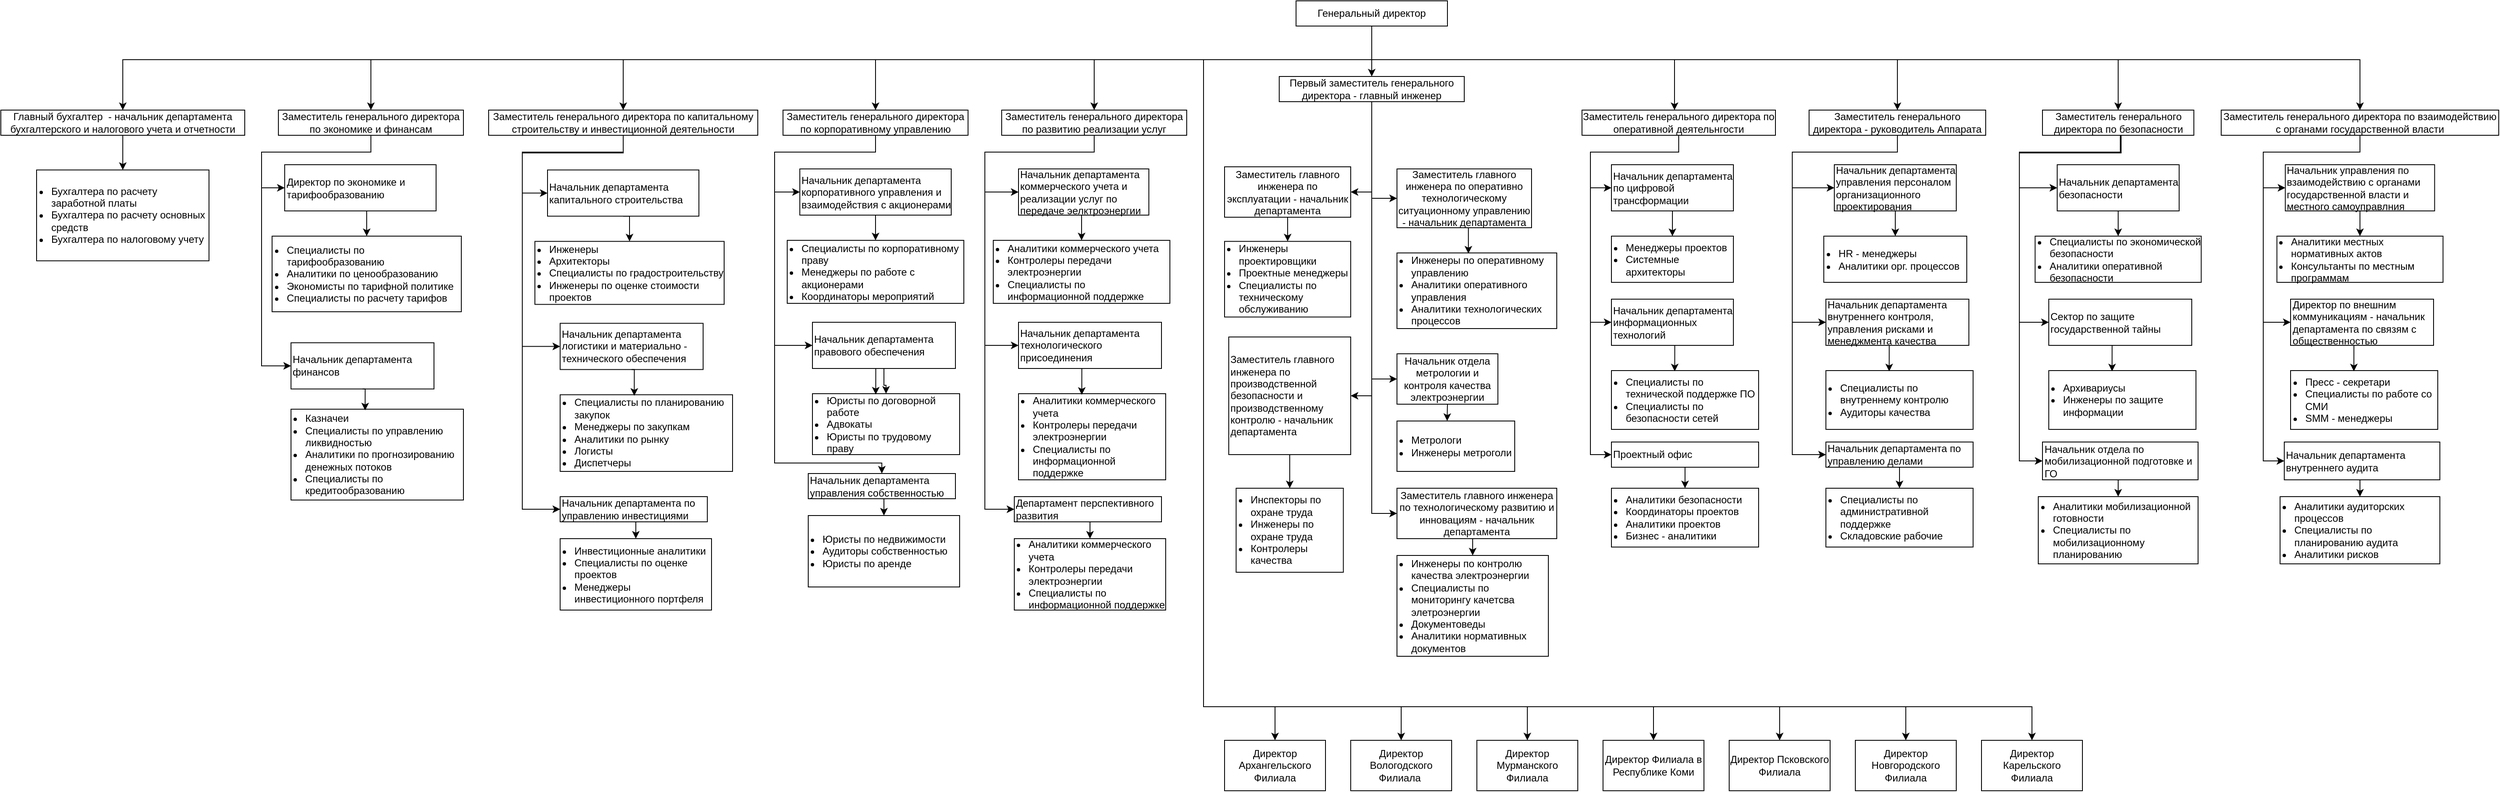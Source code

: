<mxfile version="26.0.4" pages="2">
  <diagram name="Страница — 1" id="-Ra4lz7wb5-2p2A74dKO">
    <mxGraphModel dx="589" dy="675" grid="1" gridSize="10" guides="1" tooltips="1" connect="1" arrows="1" fold="1" page="1" pageScale="1" pageWidth="3300" pageHeight="4681" math="0" shadow="0">
      <root>
        <mxCell id="0" />
        <mxCell id="1" parent="0" />
        <mxCell id="pbdhQ3Jy28xuNSDl6x8Q-46" style="edgeStyle=orthogonalEdgeStyle;rounded=0;orthogonalLoop=1;jettySize=auto;html=1;exitX=0.5;exitY=1;exitDx=0;exitDy=0;" edge="1" parent="1" source="pbdhQ3Jy28xuNSDl6x8Q-1" target="pbdhQ3Jy28xuNSDl6x8Q-6">
          <mxGeometry relative="1" as="geometry">
            <Array as="points">
              <mxPoint x="1740" y="140" />
              <mxPoint x="2100" y="140" />
            </Array>
          </mxGeometry>
        </mxCell>
        <mxCell id="pbdhQ3Jy28xuNSDl6x8Q-47" style="edgeStyle=orthogonalEdgeStyle;rounded=0;orthogonalLoop=1;jettySize=auto;html=1;exitX=0.5;exitY=1;exitDx=0;exitDy=0;entryX=0.5;entryY=0;entryDx=0;entryDy=0;" edge="1" parent="1" source="pbdhQ3Jy28xuNSDl6x8Q-1" target="pbdhQ3Jy28xuNSDl6x8Q-2">
          <mxGeometry relative="1" as="geometry" />
        </mxCell>
        <mxCell id="pbdhQ3Jy28xuNSDl6x8Q-60" style="edgeStyle=orthogonalEdgeStyle;rounded=0;orthogonalLoop=1;jettySize=auto;html=1;exitX=0.5;exitY=1;exitDx=0;exitDy=0;entryX=0.5;entryY=0;entryDx=0;entryDy=0;" edge="1" parent="1" source="pbdhQ3Jy28xuNSDl6x8Q-1" target="pbdhQ3Jy28xuNSDl6x8Q-5">
          <mxGeometry relative="1" as="geometry">
            <Array as="points">
              <mxPoint x="1740" y="140" />
              <mxPoint x="2365" y="140" />
            </Array>
          </mxGeometry>
        </mxCell>
        <mxCell id="pbdhQ3Jy28xuNSDl6x8Q-73" style="edgeStyle=orthogonalEdgeStyle;rounded=0;orthogonalLoop=1;jettySize=auto;html=1;exitX=0.5;exitY=1;exitDx=0;exitDy=0;entryX=0.5;entryY=0;entryDx=0;entryDy=0;" edge="1" parent="1" source="pbdhQ3Jy28xuNSDl6x8Q-1" target="pbdhQ3Jy28xuNSDl6x8Q-4">
          <mxGeometry relative="1" as="geometry">
            <Array as="points">
              <mxPoint x="1740" y="140" />
              <mxPoint x="2628" y="140" />
            </Array>
          </mxGeometry>
        </mxCell>
        <mxCell id="pbdhQ3Jy28xuNSDl6x8Q-86" style="edgeStyle=orthogonalEdgeStyle;rounded=0;orthogonalLoop=1;jettySize=auto;html=1;exitX=0.5;exitY=1;exitDx=0;exitDy=0;entryX=0.5;entryY=0;entryDx=0;entryDy=0;" edge="1" parent="1" source="pbdhQ3Jy28xuNSDl6x8Q-1" target="pbdhQ3Jy28xuNSDl6x8Q-3">
          <mxGeometry relative="1" as="geometry">
            <Array as="points">
              <mxPoint x="1740" y="140" />
              <mxPoint x="2915" y="140" />
            </Array>
          </mxGeometry>
        </mxCell>
        <mxCell id="pbdhQ3Jy28xuNSDl6x8Q-87" style="edgeStyle=orthogonalEdgeStyle;rounded=0;orthogonalLoop=1;jettySize=auto;html=1;exitX=0.5;exitY=1;exitDx=0;exitDy=0;entryX=0.5;entryY=0;entryDx=0;entryDy=0;" edge="1" parent="1" source="pbdhQ3Jy28xuNSDl6x8Q-1" target="pbdhQ3Jy28xuNSDl6x8Q-11">
          <mxGeometry relative="1" as="geometry">
            <Array as="points">
              <mxPoint x="1740" y="140" />
              <mxPoint x="1410" y="140" />
            </Array>
          </mxGeometry>
        </mxCell>
        <mxCell id="pbdhQ3Jy28xuNSDl6x8Q-142" style="edgeStyle=orthogonalEdgeStyle;rounded=0;orthogonalLoop=1;jettySize=auto;html=1;exitX=0.5;exitY=1;exitDx=0;exitDy=0;entryX=0.5;entryY=0;entryDx=0;entryDy=0;" edge="1" parent="1" source="pbdhQ3Jy28xuNSDl6x8Q-1" target="pbdhQ3Jy28xuNSDl6x8Q-10">
          <mxGeometry relative="1" as="geometry">
            <Array as="points">
              <mxPoint x="1740" y="140" />
              <mxPoint x="1150" y="140" />
            </Array>
          </mxGeometry>
        </mxCell>
        <mxCell id="pbdhQ3Jy28xuNSDl6x8Q-143" style="edgeStyle=orthogonalEdgeStyle;rounded=0;orthogonalLoop=1;jettySize=auto;html=1;exitX=0.5;exitY=1;exitDx=0;exitDy=0;entryX=0.5;entryY=0;entryDx=0;entryDy=0;" edge="1" parent="1" source="pbdhQ3Jy28xuNSDl6x8Q-1" target="pbdhQ3Jy28xuNSDl6x8Q-9">
          <mxGeometry relative="1" as="geometry">
            <Array as="points">
              <mxPoint x="1740" y="140" />
              <mxPoint x="850" y="140" />
            </Array>
          </mxGeometry>
        </mxCell>
        <mxCell id="pbdhQ3Jy28xuNSDl6x8Q-144" style="edgeStyle=orthogonalEdgeStyle;rounded=0;orthogonalLoop=1;jettySize=auto;html=1;exitX=0.5;exitY=1;exitDx=0;exitDy=0;entryX=0.5;entryY=0;entryDx=0;entryDy=0;" edge="1" parent="1" source="pbdhQ3Jy28xuNSDl6x8Q-1" target="pbdhQ3Jy28xuNSDl6x8Q-8">
          <mxGeometry relative="1" as="geometry">
            <Array as="points">
              <mxPoint x="1740" y="140" />
              <mxPoint x="550" y="140" />
            </Array>
          </mxGeometry>
        </mxCell>
        <mxCell id="pbdhQ3Jy28xuNSDl6x8Q-145" style="edgeStyle=orthogonalEdgeStyle;rounded=0;orthogonalLoop=1;jettySize=auto;html=1;exitX=0.5;exitY=1;exitDx=0;exitDy=0;entryX=0.5;entryY=0;entryDx=0;entryDy=0;" edge="1" parent="1" source="pbdhQ3Jy28xuNSDl6x8Q-1" target="pbdhQ3Jy28xuNSDl6x8Q-7">
          <mxGeometry relative="1" as="geometry">
            <Array as="points">
              <mxPoint x="1740" y="140" />
              <mxPoint x="255" y="140" />
            </Array>
          </mxGeometry>
        </mxCell>
        <mxCell id="pbdhQ3Jy28xuNSDl6x8Q-153" style="edgeStyle=orthogonalEdgeStyle;rounded=0;orthogonalLoop=1;jettySize=auto;html=1;exitX=0.5;exitY=1;exitDx=0;exitDy=0;entryX=0.5;entryY=0;entryDx=0;entryDy=0;" edge="1" parent="1" source="pbdhQ3Jy28xuNSDl6x8Q-1" target="pbdhQ3Jy28xuNSDl6x8Q-149">
          <mxGeometry relative="1" as="geometry">
            <Array as="points">
              <mxPoint x="1740" y="140" />
              <mxPoint x="1540" y="140" />
              <mxPoint x="1540" y="910" />
              <mxPoint x="1625" y="910" />
            </Array>
          </mxGeometry>
        </mxCell>
        <mxCell id="pbdhQ3Jy28xuNSDl6x8Q-154" style="edgeStyle=orthogonalEdgeStyle;rounded=0;orthogonalLoop=1;jettySize=auto;html=1;exitX=0.5;exitY=1;exitDx=0;exitDy=0;entryX=0.5;entryY=0;entryDx=0;entryDy=0;" edge="1" parent="1" source="pbdhQ3Jy28xuNSDl6x8Q-1" target="pbdhQ3Jy28xuNSDl6x8Q-148">
          <mxGeometry relative="1" as="geometry">
            <Array as="points">
              <mxPoint x="1740" y="140" />
              <mxPoint x="1540" y="140" />
              <mxPoint x="1540" y="910" />
              <mxPoint x="1775" y="910" />
            </Array>
          </mxGeometry>
        </mxCell>
        <mxCell id="pbdhQ3Jy28xuNSDl6x8Q-155" style="edgeStyle=orthogonalEdgeStyle;rounded=0;orthogonalLoop=1;jettySize=auto;html=1;exitX=0.5;exitY=1;exitDx=0;exitDy=0;entryX=0.5;entryY=0;entryDx=0;entryDy=0;" edge="1" parent="1" source="pbdhQ3Jy28xuNSDl6x8Q-1" target="pbdhQ3Jy28xuNSDl6x8Q-146">
          <mxGeometry relative="1" as="geometry">
            <Array as="points">
              <mxPoint x="1740" y="140" />
              <mxPoint x="1540" y="140" />
              <mxPoint x="1540" y="910" />
              <mxPoint x="1925" y="910" />
            </Array>
          </mxGeometry>
        </mxCell>
        <mxCell id="pbdhQ3Jy28xuNSDl6x8Q-156" style="edgeStyle=orthogonalEdgeStyle;rounded=0;orthogonalLoop=1;jettySize=auto;html=1;exitX=0.5;exitY=1;exitDx=0;exitDy=0;entryX=0.5;entryY=0;entryDx=0;entryDy=0;" edge="1" parent="1" source="pbdhQ3Jy28xuNSDl6x8Q-1" target="pbdhQ3Jy28xuNSDl6x8Q-147">
          <mxGeometry relative="1" as="geometry">
            <Array as="points">
              <mxPoint x="1740" y="140" />
              <mxPoint x="1540" y="140" />
              <mxPoint x="1540" y="910" />
              <mxPoint x="2075" y="910" />
            </Array>
          </mxGeometry>
        </mxCell>
        <mxCell id="pbdhQ3Jy28xuNSDl6x8Q-157" style="edgeStyle=orthogonalEdgeStyle;rounded=0;orthogonalLoop=1;jettySize=auto;html=1;exitX=0.5;exitY=1;exitDx=0;exitDy=0;entryX=0.5;entryY=0;entryDx=0;entryDy=0;" edge="1" parent="1" source="pbdhQ3Jy28xuNSDl6x8Q-1" target="pbdhQ3Jy28xuNSDl6x8Q-150">
          <mxGeometry relative="1" as="geometry">
            <Array as="points">
              <mxPoint x="1740" y="140" />
              <mxPoint x="1540" y="140" />
              <mxPoint x="1540" y="910" />
              <mxPoint x="2225" y="910" />
            </Array>
          </mxGeometry>
        </mxCell>
        <mxCell id="pbdhQ3Jy28xuNSDl6x8Q-158" style="edgeStyle=orthogonalEdgeStyle;rounded=0;orthogonalLoop=1;jettySize=auto;html=1;exitX=0.5;exitY=1;exitDx=0;exitDy=0;entryX=0.5;entryY=0;entryDx=0;entryDy=0;" edge="1" parent="1" source="pbdhQ3Jy28xuNSDl6x8Q-1" target="pbdhQ3Jy28xuNSDl6x8Q-151">
          <mxGeometry relative="1" as="geometry">
            <Array as="points">
              <mxPoint x="1740" y="140" />
              <mxPoint x="1540" y="140" />
              <mxPoint x="1540" y="910" />
              <mxPoint x="2375" y="910" />
            </Array>
          </mxGeometry>
        </mxCell>
        <mxCell id="pbdhQ3Jy28xuNSDl6x8Q-159" style="edgeStyle=orthogonalEdgeStyle;rounded=0;orthogonalLoop=1;jettySize=auto;html=1;exitX=0.5;exitY=1;exitDx=0;exitDy=0;entryX=0.5;entryY=0;entryDx=0;entryDy=0;" edge="1" parent="1" source="pbdhQ3Jy28xuNSDl6x8Q-1" target="pbdhQ3Jy28xuNSDl6x8Q-152">
          <mxGeometry relative="1" as="geometry">
            <Array as="points">
              <mxPoint x="1740" y="140" />
              <mxPoint x="1540" y="140" />
              <mxPoint x="1540" y="910" />
              <mxPoint x="2525" y="910" />
            </Array>
          </mxGeometry>
        </mxCell>
        <mxCell id="pbdhQ3Jy28xuNSDl6x8Q-1" value="Генеральный директор" style="rounded=0;whiteSpace=wrap;html=1;" vertex="1" parent="1">
          <mxGeometry x="1650" y="70" width="180" height="30" as="geometry" />
        </mxCell>
        <mxCell id="pbdhQ3Jy28xuNSDl6x8Q-23" style="edgeStyle=orthogonalEdgeStyle;rounded=0;orthogonalLoop=1;jettySize=auto;html=1;exitX=0.5;exitY=1;exitDx=0;exitDy=0;entryX=1;entryY=0.5;entryDx=0;entryDy=0;" edge="1" parent="1" source="pbdhQ3Jy28xuNSDl6x8Q-2" target="pbdhQ3Jy28xuNSDl6x8Q-13">
          <mxGeometry relative="1" as="geometry" />
        </mxCell>
        <mxCell id="pbdhQ3Jy28xuNSDl6x8Q-24" style="edgeStyle=orthogonalEdgeStyle;rounded=0;orthogonalLoop=1;jettySize=auto;html=1;exitX=0.5;exitY=1;exitDx=0;exitDy=0;entryX=0;entryY=0.5;entryDx=0;entryDy=0;" edge="1" parent="1" source="pbdhQ3Jy28xuNSDl6x8Q-2" target="pbdhQ3Jy28xuNSDl6x8Q-22">
          <mxGeometry relative="1" as="geometry" />
        </mxCell>
        <mxCell id="pbdhQ3Jy28xuNSDl6x8Q-27" style="edgeStyle=orthogonalEdgeStyle;rounded=0;orthogonalLoop=1;jettySize=auto;html=1;exitX=0.5;exitY=1;exitDx=0;exitDy=0;entryX=0;entryY=0.5;entryDx=0;entryDy=0;" edge="1" parent="1" source="pbdhQ3Jy28xuNSDl6x8Q-2" target="pbdhQ3Jy28xuNSDl6x8Q-17">
          <mxGeometry relative="1" as="geometry" />
        </mxCell>
        <mxCell id="pbdhQ3Jy28xuNSDl6x8Q-28" style="edgeStyle=orthogonalEdgeStyle;rounded=0;orthogonalLoop=1;jettySize=auto;html=1;exitX=0.5;exitY=1;exitDx=0;exitDy=0;entryX=1;entryY=0.5;entryDx=0;entryDy=0;" edge="1" parent="1" source="pbdhQ3Jy28xuNSDl6x8Q-2" target="pbdhQ3Jy28xuNSDl6x8Q-18">
          <mxGeometry relative="1" as="geometry" />
        </mxCell>
        <mxCell id="pbdhQ3Jy28xuNSDl6x8Q-29" style="edgeStyle=orthogonalEdgeStyle;rounded=0;orthogonalLoop=1;jettySize=auto;html=1;exitX=0.5;exitY=1;exitDx=0;exitDy=0;entryX=0;entryY=0.5;entryDx=0;entryDy=0;" edge="1" parent="1" source="pbdhQ3Jy28xuNSDl6x8Q-2" target="pbdhQ3Jy28xuNSDl6x8Q-20">
          <mxGeometry relative="1" as="geometry" />
        </mxCell>
        <mxCell id="pbdhQ3Jy28xuNSDl6x8Q-2" value="Первый заместитель генерального директора - главный инженер" style="rounded=0;whiteSpace=wrap;html=1;" vertex="1" parent="1">
          <mxGeometry x="1630" y="160" width="220" height="30" as="geometry" />
        </mxCell>
        <mxCell id="pbdhQ3Jy28xuNSDl6x8Q-83" style="edgeStyle=orthogonalEdgeStyle;rounded=0;orthogonalLoop=1;jettySize=auto;html=1;exitX=0.5;exitY=1;exitDx=0;exitDy=0;entryX=0;entryY=0.5;entryDx=0;entryDy=0;" edge="1" parent="1" source="pbdhQ3Jy28xuNSDl6x8Q-3" target="pbdhQ3Jy28xuNSDl6x8Q-75">
          <mxGeometry relative="1" as="geometry">
            <Array as="points">
              <mxPoint x="2915" y="250" />
              <mxPoint x="2800" y="250" />
              <mxPoint x="2800" y="293" />
            </Array>
          </mxGeometry>
        </mxCell>
        <mxCell id="pbdhQ3Jy28xuNSDl6x8Q-84" style="edgeStyle=orthogonalEdgeStyle;rounded=0;orthogonalLoop=1;jettySize=auto;html=1;exitX=0.5;exitY=1;exitDx=0;exitDy=0;entryX=0;entryY=0.5;entryDx=0;entryDy=0;" edge="1" parent="1" source="pbdhQ3Jy28xuNSDl6x8Q-3" target="pbdhQ3Jy28xuNSDl6x8Q-77">
          <mxGeometry relative="1" as="geometry">
            <Array as="points">
              <mxPoint x="2915" y="250" />
              <mxPoint x="2800" y="250" />
              <mxPoint x="2800" y="453" />
            </Array>
          </mxGeometry>
        </mxCell>
        <mxCell id="pbdhQ3Jy28xuNSDl6x8Q-85" style="edgeStyle=orthogonalEdgeStyle;rounded=0;orthogonalLoop=1;jettySize=auto;html=1;exitX=0.5;exitY=1;exitDx=0;exitDy=0;entryX=0;entryY=0.5;entryDx=0;entryDy=0;" edge="1" parent="1" source="pbdhQ3Jy28xuNSDl6x8Q-3" target="pbdhQ3Jy28xuNSDl6x8Q-80">
          <mxGeometry relative="1" as="geometry">
            <Array as="points">
              <mxPoint x="2915" y="250" />
              <mxPoint x="2800" y="250" />
              <mxPoint x="2800" y="618" />
            </Array>
          </mxGeometry>
        </mxCell>
        <mxCell id="pbdhQ3Jy28xuNSDl6x8Q-3" value="Заместитель генерального директора по взаимодействию с органами государственной власти" style="rounded=0;whiteSpace=wrap;html=1;" vertex="1" parent="1">
          <mxGeometry x="2750" y="200" width="330" height="30" as="geometry" />
        </mxCell>
        <mxCell id="pbdhQ3Jy28xuNSDl6x8Q-4" value="Заместитель генерального директора по безопасности" style="rounded=0;whiteSpace=wrap;html=1;" vertex="1" parent="1">
          <mxGeometry x="2537.5" y="200" width="180" height="30" as="geometry" />
        </mxCell>
        <mxCell id="pbdhQ3Jy28xuNSDl6x8Q-57" style="edgeStyle=orthogonalEdgeStyle;rounded=0;orthogonalLoop=1;jettySize=auto;html=1;exitX=0.5;exitY=1;exitDx=0;exitDy=0;entryX=0;entryY=0.5;entryDx=0;entryDy=0;" edge="1" parent="1" source="pbdhQ3Jy28xuNSDl6x8Q-5" target="pbdhQ3Jy28xuNSDl6x8Q-49">
          <mxGeometry relative="1" as="geometry" />
        </mxCell>
        <mxCell id="pbdhQ3Jy28xuNSDl6x8Q-58" style="edgeStyle=orthogonalEdgeStyle;rounded=0;orthogonalLoop=1;jettySize=auto;html=1;exitX=0.5;exitY=1;exitDx=0;exitDy=0;entryX=0;entryY=0.5;entryDx=0;entryDy=0;" edge="1" parent="1" source="pbdhQ3Jy28xuNSDl6x8Q-5" target="pbdhQ3Jy28xuNSDl6x8Q-51">
          <mxGeometry relative="1" as="geometry">
            <Array as="points">
              <mxPoint x="2365" y="250" />
              <mxPoint x="2240" y="250" />
              <mxPoint x="2240" y="453" />
            </Array>
          </mxGeometry>
        </mxCell>
        <mxCell id="pbdhQ3Jy28xuNSDl6x8Q-59" style="edgeStyle=orthogonalEdgeStyle;rounded=0;orthogonalLoop=1;jettySize=auto;html=1;exitX=0.5;exitY=1;exitDx=0;exitDy=0;entryX=0;entryY=0.5;entryDx=0;entryDy=0;" edge="1" parent="1" source="pbdhQ3Jy28xuNSDl6x8Q-5" target="pbdhQ3Jy28xuNSDl6x8Q-54">
          <mxGeometry relative="1" as="geometry">
            <Array as="points">
              <mxPoint x="2365" y="250" />
              <mxPoint x="2240" y="250" />
              <mxPoint x="2240" y="610" />
            </Array>
          </mxGeometry>
        </mxCell>
        <mxCell id="pbdhQ3Jy28xuNSDl6x8Q-5" value="Заместитель генерального директора - руководитель Аппарата" style="rounded=0;whiteSpace=wrap;html=1;" vertex="1" parent="1">
          <mxGeometry x="2260" y="200" width="210" height="30" as="geometry" />
        </mxCell>
        <mxCell id="pbdhQ3Jy28xuNSDl6x8Q-40" style="edgeStyle=orthogonalEdgeStyle;rounded=0;orthogonalLoop=1;jettySize=auto;html=1;exitX=0.5;exitY=1;exitDx=0;exitDy=0;entryX=0;entryY=0.5;entryDx=0;entryDy=0;" edge="1" parent="1" source="pbdhQ3Jy28xuNSDl6x8Q-6" target="pbdhQ3Jy28xuNSDl6x8Q-34">
          <mxGeometry relative="1" as="geometry">
            <Array as="points">
              <mxPoint x="2105" y="250" />
              <mxPoint x="2000" y="250" />
              <mxPoint x="2000" y="293" />
            </Array>
          </mxGeometry>
        </mxCell>
        <mxCell id="pbdhQ3Jy28xuNSDl6x8Q-42" style="edgeStyle=orthogonalEdgeStyle;rounded=0;orthogonalLoop=1;jettySize=auto;html=1;exitX=0.5;exitY=1;exitDx=0;exitDy=0;entryX=0;entryY=0.5;entryDx=0;entryDy=0;" edge="1" parent="1" source="pbdhQ3Jy28xuNSDl6x8Q-6" target="pbdhQ3Jy28xuNSDl6x8Q-36">
          <mxGeometry relative="1" as="geometry">
            <Array as="points">
              <mxPoint x="2105" y="250" />
              <mxPoint x="2000" y="250" />
              <mxPoint x="2000" y="453" />
            </Array>
          </mxGeometry>
        </mxCell>
        <mxCell id="pbdhQ3Jy28xuNSDl6x8Q-44" style="edgeStyle=orthogonalEdgeStyle;rounded=0;orthogonalLoop=1;jettySize=auto;html=1;exitX=0.5;exitY=1;exitDx=0;exitDy=0;entryX=0;entryY=0.5;entryDx=0;entryDy=0;" edge="1" parent="1" source="pbdhQ3Jy28xuNSDl6x8Q-6" target="pbdhQ3Jy28xuNSDl6x8Q-38">
          <mxGeometry relative="1" as="geometry">
            <Array as="points">
              <mxPoint x="2105" y="250" />
              <mxPoint x="2000" y="250" />
              <mxPoint x="2000" y="610" />
            </Array>
          </mxGeometry>
        </mxCell>
        <mxCell id="pbdhQ3Jy28xuNSDl6x8Q-6" value="Заместитель генерального директора по оперативной деятельнгости" style="rounded=0;whiteSpace=wrap;html=1;" vertex="1" parent="1">
          <mxGeometry x="1990" y="200" width="230" height="30" as="geometry" />
        </mxCell>
        <mxCell id="pbdhQ3Jy28xuNSDl6x8Q-141" style="edgeStyle=orthogonalEdgeStyle;rounded=0;orthogonalLoop=1;jettySize=auto;html=1;exitX=0.5;exitY=1;exitDx=0;exitDy=0;entryX=0.5;entryY=0;entryDx=0;entryDy=0;" edge="1" parent="1" source="pbdhQ3Jy28xuNSDl6x8Q-7" target="pbdhQ3Jy28xuNSDl6x8Q-138">
          <mxGeometry relative="1" as="geometry" />
        </mxCell>
        <mxCell id="pbdhQ3Jy28xuNSDl6x8Q-7" value="Главный бухгалтер&amp;nbsp; - начальник департамента бухгалтерского и налогового учета и отчетности" style="rounded=0;whiteSpace=wrap;html=1;" vertex="1" parent="1">
          <mxGeometry x="110" y="200" width="290" height="30" as="geometry" />
        </mxCell>
        <mxCell id="pbdhQ3Jy28xuNSDl6x8Q-139" style="edgeStyle=orthogonalEdgeStyle;rounded=0;orthogonalLoop=1;jettySize=auto;html=1;exitX=0.5;exitY=1;exitDx=0;exitDy=0;entryX=0;entryY=0.5;entryDx=0;entryDy=0;" edge="1" parent="1" source="pbdhQ3Jy28xuNSDl6x8Q-8" target="pbdhQ3Jy28xuNSDl6x8Q-129">
          <mxGeometry relative="1" as="geometry" />
        </mxCell>
        <mxCell id="pbdhQ3Jy28xuNSDl6x8Q-140" style="edgeStyle=orthogonalEdgeStyle;rounded=0;orthogonalLoop=1;jettySize=auto;html=1;exitX=0.5;exitY=1;exitDx=0;exitDy=0;entryX=0;entryY=0.5;entryDx=0;entryDy=0;" edge="1" parent="1" source="pbdhQ3Jy28xuNSDl6x8Q-8" target="pbdhQ3Jy28xuNSDl6x8Q-131">
          <mxGeometry relative="1" as="geometry">
            <Array as="points">
              <mxPoint x="550" y="250" />
              <mxPoint x="420" y="250" />
              <mxPoint x="420" y="504" />
            </Array>
          </mxGeometry>
        </mxCell>
        <mxCell id="pbdhQ3Jy28xuNSDl6x8Q-8" value="Заместитель генерального директора по экономике и финансам" style="rounded=0;whiteSpace=wrap;html=1;" vertex="1" parent="1">
          <mxGeometry x="440" y="200" width="220" height="30" as="geometry" />
        </mxCell>
        <mxCell id="pbdhQ3Jy28xuNSDl6x8Q-125" style="edgeStyle=orthogonalEdgeStyle;rounded=0;orthogonalLoop=1;jettySize=auto;html=1;exitX=0.5;exitY=1;exitDx=0;exitDy=0;entryX=0;entryY=0.5;entryDx=0;entryDy=0;" edge="1" parent="1" source="pbdhQ3Jy28xuNSDl6x8Q-9" target="pbdhQ3Jy28xuNSDl6x8Q-117">
          <mxGeometry relative="1" as="geometry">
            <Array as="points">
              <mxPoint x="850" y="251" />
              <mxPoint x="730" y="251" />
              <mxPoint x="730" y="299" />
            </Array>
          </mxGeometry>
        </mxCell>
        <mxCell id="pbdhQ3Jy28xuNSDl6x8Q-126" style="edgeStyle=orthogonalEdgeStyle;rounded=0;orthogonalLoop=1;jettySize=auto;html=1;exitX=0.5;exitY=1;exitDx=0;exitDy=0;entryX=0;entryY=0.5;entryDx=0;entryDy=0;" edge="1" parent="1" source="pbdhQ3Jy28xuNSDl6x8Q-9" target="pbdhQ3Jy28xuNSDl6x8Q-119">
          <mxGeometry relative="1" as="geometry">
            <Array as="points">
              <mxPoint x="850" y="250" />
              <mxPoint x="730" y="250" />
              <mxPoint x="730" y="481" />
            </Array>
          </mxGeometry>
        </mxCell>
        <mxCell id="pbdhQ3Jy28xuNSDl6x8Q-127" style="edgeStyle=orthogonalEdgeStyle;rounded=0;orthogonalLoop=1;jettySize=auto;html=1;exitX=0.5;exitY=1;exitDx=0;exitDy=0;entryX=0;entryY=0.5;entryDx=0;entryDy=0;" edge="1" parent="1" source="pbdhQ3Jy28xuNSDl6x8Q-9" target="pbdhQ3Jy28xuNSDl6x8Q-122">
          <mxGeometry relative="1" as="geometry">
            <Array as="points">
              <mxPoint x="850" y="250" />
              <mxPoint x="730" y="250" />
              <mxPoint x="730" y="675" />
            </Array>
          </mxGeometry>
        </mxCell>
        <mxCell id="pbdhQ3Jy28xuNSDl6x8Q-9" value="Заместитель генерального директора по капитальному строительству и инвестиционной деятельности" style="rounded=0;whiteSpace=wrap;html=1;" vertex="1" parent="1">
          <mxGeometry x="690" y="200" width="320" height="30" as="geometry" />
        </mxCell>
        <mxCell id="pbdhQ3Jy28xuNSDl6x8Q-113" style="edgeStyle=orthogonalEdgeStyle;rounded=0;orthogonalLoop=1;jettySize=auto;html=1;exitX=0.5;exitY=1;exitDx=0;exitDy=0;entryX=0;entryY=0.5;entryDx=0;entryDy=0;" edge="1" parent="1" source="pbdhQ3Jy28xuNSDl6x8Q-10" target="pbdhQ3Jy28xuNSDl6x8Q-105">
          <mxGeometry relative="1" as="geometry">
            <Array as="points">
              <mxPoint x="1150" y="250" />
              <mxPoint x="1030" y="250" />
              <mxPoint x="1030" y="297" />
            </Array>
          </mxGeometry>
        </mxCell>
        <mxCell id="pbdhQ3Jy28xuNSDl6x8Q-114" style="edgeStyle=orthogonalEdgeStyle;rounded=0;orthogonalLoop=1;jettySize=auto;html=1;exitX=0.5;exitY=1;exitDx=0;exitDy=0;entryX=0;entryY=0.5;entryDx=0;entryDy=0;" edge="1" parent="1" source="pbdhQ3Jy28xuNSDl6x8Q-10" target="pbdhQ3Jy28xuNSDl6x8Q-107">
          <mxGeometry relative="1" as="geometry">
            <Array as="points">
              <mxPoint x="1150" y="250" />
              <mxPoint x="1030" y="250" />
              <mxPoint x="1030" y="480" />
            </Array>
          </mxGeometry>
        </mxCell>
        <mxCell id="pbdhQ3Jy28xuNSDl6x8Q-115" style="edgeStyle=orthogonalEdgeStyle;rounded=0;orthogonalLoop=1;jettySize=auto;html=1;exitX=0.5;exitY=1;exitDx=0;exitDy=0;entryX=0.5;entryY=0;entryDx=0;entryDy=0;" edge="1" parent="1" source="pbdhQ3Jy28xuNSDl6x8Q-10" target="pbdhQ3Jy28xuNSDl6x8Q-110">
          <mxGeometry relative="1" as="geometry">
            <Array as="points">
              <mxPoint x="1150" y="250" />
              <mxPoint x="1030" y="250" />
              <mxPoint x="1030" y="620" />
              <mxPoint x="1157" y="620" />
            </Array>
          </mxGeometry>
        </mxCell>
        <mxCell id="pbdhQ3Jy28xuNSDl6x8Q-10" value="Заместитель генерального директора по корпоративному управлению" style="rounded=0;whiteSpace=wrap;html=1;" vertex="1" parent="1">
          <mxGeometry x="1040" y="200" width="220" height="30" as="geometry" />
        </mxCell>
        <mxCell id="pbdhQ3Jy28xuNSDl6x8Q-101" style="edgeStyle=orthogonalEdgeStyle;rounded=0;orthogonalLoop=1;jettySize=auto;html=1;exitX=0.5;exitY=1;exitDx=0;exitDy=0;entryX=0;entryY=0.5;entryDx=0;entryDy=0;" edge="1" parent="1" source="pbdhQ3Jy28xuNSDl6x8Q-11" target="pbdhQ3Jy28xuNSDl6x8Q-93">
          <mxGeometry relative="1" as="geometry" />
        </mxCell>
        <mxCell id="pbdhQ3Jy28xuNSDl6x8Q-102" style="edgeStyle=orthogonalEdgeStyle;rounded=0;orthogonalLoop=1;jettySize=auto;html=1;exitX=0.5;exitY=1;exitDx=0;exitDy=0;entryX=0;entryY=0.5;entryDx=0;entryDy=0;" edge="1" parent="1" source="pbdhQ3Jy28xuNSDl6x8Q-11" target="pbdhQ3Jy28xuNSDl6x8Q-95">
          <mxGeometry relative="1" as="geometry">
            <Array as="points">
              <mxPoint x="1410" y="250" />
              <mxPoint x="1280" y="250" />
              <mxPoint x="1280" y="480" />
            </Array>
          </mxGeometry>
        </mxCell>
        <mxCell id="pbdhQ3Jy28xuNSDl6x8Q-103" style="edgeStyle=orthogonalEdgeStyle;rounded=0;orthogonalLoop=1;jettySize=auto;html=1;exitX=0.5;exitY=1;exitDx=0;exitDy=0;entryX=0;entryY=0.5;entryDx=0;entryDy=0;" edge="1" parent="1" source="pbdhQ3Jy28xuNSDl6x8Q-11" target="pbdhQ3Jy28xuNSDl6x8Q-98">
          <mxGeometry relative="1" as="geometry">
            <Array as="points">
              <mxPoint x="1410" y="250" />
              <mxPoint x="1280" y="250" />
              <mxPoint x="1280" y="675" />
            </Array>
          </mxGeometry>
        </mxCell>
        <mxCell id="pbdhQ3Jy28xuNSDl6x8Q-11" value="Заместитель генерального директора по развитию реализации услуг" style="rounded=0;whiteSpace=wrap;html=1;" vertex="1" parent="1">
          <mxGeometry x="1300" y="200" width="220" height="30" as="geometry" />
        </mxCell>
        <mxCell id="pbdhQ3Jy28xuNSDl6x8Q-26" style="edgeStyle=orthogonalEdgeStyle;rounded=0;orthogonalLoop=1;jettySize=auto;html=1;exitX=0.5;exitY=1;exitDx=0;exitDy=0;entryX=0.5;entryY=0;entryDx=0;entryDy=0;" edge="1" parent="1" source="pbdhQ3Jy28xuNSDl6x8Q-13" target="pbdhQ3Jy28xuNSDl6x8Q-14">
          <mxGeometry relative="1" as="geometry" />
        </mxCell>
        <mxCell id="pbdhQ3Jy28xuNSDl6x8Q-13" value="Заместитель главного инженера по эксплуатации - начальник департамента" style="rounded=0;whiteSpace=wrap;html=1;" vertex="1" parent="1">
          <mxGeometry x="1565" y="267.5" width="150" height="60" as="geometry" />
        </mxCell>
        <mxCell id="pbdhQ3Jy28xuNSDl6x8Q-14" value="&lt;ul style=&quot;padding-left: 15px;&quot;&gt;&lt;li&gt;Инженеры проектировщики&lt;/li&gt;&lt;li&gt;Проектные менеджеры&lt;/li&gt;&lt;li&gt;Специалисты по техническому обслуживанию&lt;/li&gt;&lt;/ul&gt;" style="rounded=0;whiteSpace=wrap;html=1;align=left;" vertex="1" parent="1">
          <mxGeometry x="1565" y="356.25" width="150" height="90" as="geometry" />
        </mxCell>
        <mxCell id="pbdhQ3Jy28xuNSDl6x8Q-15" value="&lt;ul style=&quot;padding-left: 15px;&quot;&gt;&lt;li&gt;Инженеры по контролю качества электроэнергии&lt;/li&gt;&lt;li&gt;Специалисты по мониторингу качетсва элетроэнергии&lt;/li&gt;&lt;li&gt;Документоведы&lt;/li&gt;&lt;li&gt;Аналитики нормативных документов&lt;/li&gt;&lt;/ul&gt;" style="rounded=0;whiteSpace=wrap;html=1;align=left;" vertex="1" parent="1">
          <mxGeometry x="1770" y="730" width="180" height="120" as="geometry" />
        </mxCell>
        <mxCell id="pbdhQ3Jy28xuNSDl6x8Q-16" value="&lt;ul style=&quot;margin-top: 12px; padding-left: 15px;&quot;&gt;&lt;li&gt;Метрологи&lt;/li&gt;&lt;li&gt;Инженеры метроголи&lt;/li&gt;&lt;/ul&gt;" style="rounded=0;whiteSpace=wrap;html=1;align=left;" vertex="1" parent="1">
          <mxGeometry x="1770" y="570" width="140" height="60" as="geometry" />
        </mxCell>
        <mxCell id="pbdhQ3Jy28xuNSDl6x8Q-17" value="Начальник отдела метрологии и контроля качества электроэнергии" style="rounded=0;whiteSpace=wrap;html=1;" vertex="1" parent="1">
          <mxGeometry x="1770" y="490" width="120" height="60" as="geometry" />
        </mxCell>
        <mxCell id="pbdhQ3Jy28xuNSDl6x8Q-33" style="edgeStyle=orthogonalEdgeStyle;rounded=0;orthogonalLoop=1;jettySize=auto;html=1;exitX=0.5;exitY=1;exitDx=0;exitDy=0;entryX=0.5;entryY=0;entryDx=0;entryDy=0;" edge="1" parent="1" source="pbdhQ3Jy28xuNSDl6x8Q-18" target="pbdhQ3Jy28xuNSDl6x8Q-19">
          <mxGeometry relative="1" as="geometry" />
        </mxCell>
        <mxCell id="pbdhQ3Jy28xuNSDl6x8Q-18" value="Заместитель главного инженера по производственной безопасности и производственному контролю - начальник департамента" style="rounded=0;whiteSpace=wrap;html=1;align=left;" vertex="1" parent="1">
          <mxGeometry x="1570" y="470" width="145" height="140" as="geometry" />
        </mxCell>
        <mxCell id="pbdhQ3Jy28xuNSDl6x8Q-19" value="&lt;ul style=&quot;padding-left: 15px;&quot;&gt;&lt;li&gt;Инспекторы по охране труда&lt;/li&gt;&lt;li&gt;Инженеры по охране труда&lt;/li&gt;&lt;li&gt;Контролеры качества&lt;/li&gt;&lt;/ul&gt;" style="rounded=0;whiteSpace=wrap;html=1;align=left;" vertex="1" parent="1">
          <mxGeometry x="1578.75" y="650" width="127.5" height="100" as="geometry" />
        </mxCell>
        <mxCell id="pbdhQ3Jy28xuNSDl6x8Q-32" style="edgeStyle=orthogonalEdgeStyle;rounded=0;orthogonalLoop=1;jettySize=auto;html=1;exitX=0.5;exitY=1;exitDx=0;exitDy=0;entryX=0.5;entryY=0;entryDx=0;entryDy=0;" edge="1" parent="1" source="pbdhQ3Jy28xuNSDl6x8Q-20" target="pbdhQ3Jy28xuNSDl6x8Q-15">
          <mxGeometry relative="1" as="geometry" />
        </mxCell>
        <mxCell id="pbdhQ3Jy28xuNSDl6x8Q-20" value="Заместитель главного инженера по технологическому развитию и инновациям - начальник департамента" style="rounded=0;whiteSpace=wrap;html=1;" vertex="1" parent="1">
          <mxGeometry x="1770" y="650" width="190" height="60" as="geometry" />
        </mxCell>
        <mxCell id="pbdhQ3Jy28xuNSDl6x8Q-21" value="&lt;ul style=&quot;padding-left: 15px;&quot;&gt;&lt;li&gt;&lt;span style=&quot;background-color: transparent; color: light-dark(rgb(0, 0, 0), rgb(255, 255, 255));&quot;&gt;Инженеры по оперативному управлению&lt;/span&gt;&lt;/li&gt;&lt;li&gt;&lt;span style=&quot;background-color: transparent; color: light-dark(rgb(0, 0, 0), rgb(255, 255, 255));&quot;&gt;Аналитики оперативного управления&lt;/span&gt;&lt;/li&gt;&lt;li&gt;&lt;span style=&quot;background-color: transparent; color: light-dark(rgb(0, 0, 0), rgb(255, 255, 255));&quot;&gt;Аналитики технологических процессов&lt;/span&gt;&lt;/li&gt;&lt;/ul&gt;" style="rounded=0;whiteSpace=wrap;html=1;spacing=2&#xa;;fontSize=12;align=left;" vertex="1" parent="1">
          <mxGeometry x="1770" y="370" width="190" height="90" as="geometry" />
        </mxCell>
        <mxCell id="pbdhQ3Jy28xuNSDl6x8Q-22" value="Заместитель главного инженера по оперативно технологическому ситуационному управлению - начальник департамента" style="rounded=0;whiteSpace=wrap;html=1;align=center;" vertex="1" parent="1">
          <mxGeometry x="1770" y="270" width="160" height="70" as="geometry" />
        </mxCell>
        <mxCell id="pbdhQ3Jy28xuNSDl6x8Q-25" style="edgeStyle=orthogonalEdgeStyle;rounded=0;orthogonalLoop=1;jettySize=auto;html=1;exitX=0.5;exitY=1;exitDx=0;exitDy=0;entryX=0.447;entryY=0.008;entryDx=0;entryDy=0;entryPerimeter=0;" edge="1" parent="1" source="pbdhQ3Jy28xuNSDl6x8Q-22" target="pbdhQ3Jy28xuNSDl6x8Q-21">
          <mxGeometry relative="1" as="geometry" />
        </mxCell>
        <mxCell id="pbdhQ3Jy28xuNSDl6x8Q-31" style="edgeStyle=orthogonalEdgeStyle;rounded=0;orthogonalLoop=1;jettySize=auto;html=1;exitX=0.5;exitY=1;exitDx=0;exitDy=0;entryX=0.426;entryY=-0.001;entryDx=0;entryDy=0;entryPerimeter=0;" edge="1" parent="1" source="pbdhQ3Jy28xuNSDl6x8Q-17" target="pbdhQ3Jy28xuNSDl6x8Q-16">
          <mxGeometry relative="1" as="geometry" />
        </mxCell>
        <mxCell id="pbdhQ3Jy28xuNSDl6x8Q-41" style="edgeStyle=orthogonalEdgeStyle;rounded=0;orthogonalLoop=1;jettySize=auto;html=1;exitX=0.5;exitY=1;exitDx=0;exitDy=0;entryX=0.5;entryY=0;entryDx=0;entryDy=0;" edge="1" parent="1" source="pbdhQ3Jy28xuNSDl6x8Q-34" target="pbdhQ3Jy28xuNSDl6x8Q-35">
          <mxGeometry relative="1" as="geometry" />
        </mxCell>
        <mxCell id="pbdhQ3Jy28xuNSDl6x8Q-34" value="Начальник департамента по цифровой трансформации" style="rounded=0;whiteSpace=wrap;html=1;align=left;" vertex="1" parent="1">
          <mxGeometry x="2025" y="265" width="145" height="55" as="geometry" />
        </mxCell>
        <mxCell id="pbdhQ3Jy28xuNSDl6x8Q-35" value="&lt;ul style=&quot;padding-left: 15px;&quot;&gt;&lt;li&gt;Менеджеры проектов&lt;/li&gt;&lt;li&gt;Системные архитекторы&lt;/li&gt;&lt;/ul&gt;" style="rounded=0;whiteSpace=wrap;html=1;align=left;" vertex="1" parent="1">
          <mxGeometry x="2025" y="350" width="145" height="55" as="geometry" />
        </mxCell>
        <mxCell id="pbdhQ3Jy28xuNSDl6x8Q-36" value="Начальник департамента информационных технологий" style="rounded=0;whiteSpace=wrap;html=1;align=left;" vertex="1" parent="1">
          <mxGeometry x="2025" y="425" width="145" height="55" as="geometry" />
        </mxCell>
        <mxCell id="pbdhQ3Jy28xuNSDl6x8Q-37" value="&lt;ul style=&quot;padding-left: 15px;&quot;&gt;&lt;li&gt;Специалисты по технической поддержке ПО&lt;/li&gt;&lt;li&gt;Специалисты по безопасности сетей&lt;/li&gt;&lt;/ul&gt;" style="rounded=0;whiteSpace=wrap;html=1;align=left;" vertex="1" parent="1">
          <mxGeometry x="2025" y="510" width="175" height="70" as="geometry" />
        </mxCell>
        <mxCell id="pbdhQ3Jy28xuNSDl6x8Q-45" style="edgeStyle=orthogonalEdgeStyle;rounded=0;orthogonalLoop=1;jettySize=auto;html=1;exitX=0.5;exitY=1;exitDx=0;exitDy=0;entryX=0.5;entryY=0;entryDx=0;entryDy=0;" edge="1" parent="1" source="pbdhQ3Jy28xuNSDl6x8Q-38" target="pbdhQ3Jy28xuNSDl6x8Q-39">
          <mxGeometry relative="1" as="geometry" />
        </mxCell>
        <mxCell id="pbdhQ3Jy28xuNSDl6x8Q-38" value="&lt;div&gt;Проектный офис&lt;/div&gt;" style="rounded=0;whiteSpace=wrap;html=1;align=left;" vertex="1" parent="1">
          <mxGeometry x="2025" y="595" width="175" height="30" as="geometry" />
        </mxCell>
        <mxCell id="pbdhQ3Jy28xuNSDl6x8Q-39" value="&lt;ul style=&quot;padding-left: 15px;&quot;&gt;&lt;li&gt;Аналитики безопасности&lt;/li&gt;&lt;li&gt;Координаторы проектов&lt;/li&gt;&lt;li&gt;Аналитики проектов&lt;/li&gt;&lt;li&gt;Бизнес - аналитики&lt;/li&gt;&lt;/ul&gt;" style="rounded=0;whiteSpace=wrap;html=1;align=left;" vertex="1" parent="1">
          <mxGeometry x="2025" y="650" width="175" height="70" as="geometry" />
        </mxCell>
        <mxCell id="pbdhQ3Jy28xuNSDl6x8Q-43" style="edgeStyle=orthogonalEdgeStyle;rounded=0;orthogonalLoop=1;jettySize=auto;html=1;exitX=0.5;exitY=1;exitDx=0;exitDy=0;entryX=0.43;entryY=0.013;entryDx=0;entryDy=0;entryPerimeter=0;" edge="1" parent="1" source="pbdhQ3Jy28xuNSDl6x8Q-36" target="pbdhQ3Jy28xuNSDl6x8Q-37">
          <mxGeometry relative="1" as="geometry" />
        </mxCell>
        <mxCell id="pbdhQ3Jy28xuNSDl6x8Q-48" style="edgeStyle=orthogonalEdgeStyle;rounded=0;orthogonalLoop=1;jettySize=auto;html=1;exitX=0.5;exitY=1;exitDx=0;exitDy=0;entryX=0.5;entryY=0;entryDx=0;entryDy=0;" edge="1" parent="1" source="pbdhQ3Jy28xuNSDl6x8Q-49" target="pbdhQ3Jy28xuNSDl6x8Q-50">
          <mxGeometry relative="1" as="geometry" />
        </mxCell>
        <mxCell id="pbdhQ3Jy28xuNSDl6x8Q-49" value="Начальник департамента управления персоналом организационного проектирования" style="rounded=0;whiteSpace=wrap;html=1;align=left;" vertex="1" parent="1">
          <mxGeometry x="2290" y="265" width="145" height="55" as="geometry" />
        </mxCell>
        <mxCell id="pbdhQ3Jy28xuNSDl6x8Q-50" value="&lt;ul style=&quot;padding-left: 15px;&quot;&gt;&lt;li&gt;HR - менеджеры&lt;/li&gt;&lt;li&gt;Аналитики орг. процессов&lt;/li&gt;&lt;/ul&gt;" style="rounded=0;whiteSpace=wrap;html=1;align=left;" vertex="1" parent="1">
          <mxGeometry x="2277.5" y="350" width="170" height="55" as="geometry" />
        </mxCell>
        <mxCell id="pbdhQ3Jy28xuNSDl6x8Q-51" value="Начальник департамента внутреннего контроля, управления рисками и менеджмента качества&amp;nbsp;" style="rounded=0;whiteSpace=wrap;html=1;align=left;" vertex="1" parent="1">
          <mxGeometry x="2280" y="425" width="170" height="55" as="geometry" />
        </mxCell>
        <mxCell id="pbdhQ3Jy28xuNSDl6x8Q-52" value="&lt;ul style=&quot;padding-left: 15px;&quot;&gt;&lt;li&gt;Специалисты по внутреннему контролю&lt;/li&gt;&lt;li&gt;Аудиторы качества&lt;/li&gt;&lt;/ul&gt;" style="rounded=0;whiteSpace=wrap;html=1;align=left;" vertex="1" parent="1">
          <mxGeometry x="2280" y="510" width="175" height="70" as="geometry" />
        </mxCell>
        <mxCell id="pbdhQ3Jy28xuNSDl6x8Q-53" style="edgeStyle=orthogonalEdgeStyle;rounded=0;orthogonalLoop=1;jettySize=auto;html=1;exitX=0.5;exitY=1;exitDx=0;exitDy=0;entryX=0.5;entryY=0;entryDx=0;entryDy=0;" edge="1" parent="1" source="pbdhQ3Jy28xuNSDl6x8Q-54" target="pbdhQ3Jy28xuNSDl6x8Q-55">
          <mxGeometry relative="1" as="geometry" />
        </mxCell>
        <mxCell id="pbdhQ3Jy28xuNSDl6x8Q-54" value="&lt;div&gt;Начальник департамента по управлению делами&lt;/div&gt;" style="rounded=0;whiteSpace=wrap;html=1;align=left;" vertex="1" parent="1">
          <mxGeometry x="2280" y="595" width="175" height="30" as="geometry" />
        </mxCell>
        <mxCell id="pbdhQ3Jy28xuNSDl6x8Q-55" value="&lt;ul style=&quot;padding-left: 15px;&quot;&gt;&lt;li&gt;Специалисты по административной поддержке&lt;/li&gt;&lt;li&gt;Складовские рабочие&lt;/li&gt;&lt;/ul&gt;" style="rounded=0;whiteSpace=wrap;html=1;align=left;" vertex="1" parent="1">
          <mxGeometry x="2280" y="650" width="175" height="70" as="geometry" />
        </mxCell>
        <mxCell id="pbdhQ3Jy28xuNSDl6x8Q-56" style="edgeStyle=orthogonalEdgeStyle;rounded=0;orthogonalLoop=1;jettySize=auto;html=1;exitX=0.5;exitY=1;exitDx=0;exitDy=0;entryX=0.43;entryY=0.013;entryDx=0;entryDy=0;entryPerimeter=0;" edge="1" parent="1" source="pbdhQ3Jy28xuNSDl6x8Q-51" target="pbdhQ3Jy28xuNSDl6x8Q-52">
          <mxGeometry relative="1" as="geometry" />
        </mxCell>
        <mxCell id="pbdhQ3Jy28xuNSDl6x8Q-61" style="edgeStyle=orthogonalEdgeStyle;rounded=0;orthogonalLoop=1;jettySize=auto;html=1;exitX=0.5;exitY=1;exitDx=0;exitDy=0;entryX=0;entryY=0.5;entryDx=0;entryDy=0;" edge="1" parent="1" target="pbdhQ3Jy28xuNSDl6x8Q-65">
          <mxGeometry relative="1" as="geometry">
            <mxPoint x="2630" y="230" as="sourcePoint" />
            <Array as="points">
              <mxPoint x="2631" y="230" />
              <mxPoint x="2631" y="251" />
              <mxPoint x="2510" y="251" />
              <mxPoint x="2510" y="293" />
            </Array>
          </mxGeometry>
        </mxCell>
        <mxCell id="pbdhQ3Jy28xuNSDl6x8Q-62" style="edgeStyle=orthogonalEdgeStyle;rounded=0;orthogonalLoop=1;jettySize=auto;html=1;exitX=0.5;exitY=1;exitDx=0;exitDy=0;entryX=0;entryY=0.5;entryDx=0;entryDy=0;" edge="1" parent="1" target="pbdhQ3Jy28xuNSDl6x8Q-67">
          <mxGeometry relative="1" as="geometry">
            <mxPoint x="2630" y="230" as="sourcePoint" />
            <Array as="points">
              <mxPoint x="2630" y="250" />
              <mxPoint x="2510" y="250" />
              <mxPoint x="2510" y="453" />
            </Array>
          </mxGeometry>
        </mxCell>
        <mxCell id="pbdhQ3Jy28xuNSDl6x8Q-63" style="edgeStyle=orthogonalEdgeStyle;rounded=0;orthogonalLoop=1;jettySize=auto;html=1;exitX=0.5;exitY=1;exitDx=0;exitDy=0;entryX=0;entryY=0.5;entryDx=0;entryDy=0;" edge="1" parent="1" target="pbdhQ3Jy28xuNSDl6x8Q-70">
          <mxGeometry relative="1" as="geometry">
            <mxPoint x="2630" y="230" as="sourcePoint" />
            <Array as="points">
              <mxPoint x="2630" y="250" />
              <mxPoint x="2510" y="250" />
              <mxPoint x="2510" y="618" />
            </Array>
          </mxGeometry>
        </mxCell>
        <mxCell id="pbdhQ3Jy28xuNSDl6x8Q-64" style="edgeStyle=orthogonalEdgeStyle;rounded=0;orthogonalLoop=1;jettySize=auto;html=1;exitX=0.5;exitY=1;exitDx=0;exitDy=0;entryX=0.5;entryY=0;entryDx=0;entryDy=0;" edge="1" parent="1" source="pbdhQ3Jy28xuNSDl6x8Q-65" target="pbdhQ3Jy28xuNSDl6x8Q-66">
          <mxGeometry relative="1" as="geometry" />
        </mxCell>
        <mxCell id="pbdhQ3Jy28xuNSDl6x8Q-65" value="Начальник департамента безопасности" style="rounded=0;whiteSpace=wrap;html=1;align=left;" vertex="1" parent="1">
          <mxGeometry x="2555" y="265" width="145" height="55" as="geometry" />
        </mxCell>
        <mxCell id="pbdhQ3Jy28xuNSDl6x8Q-66" value="&lt;ul style=&quot;padding-left: 15px;&quot;&gt;&lt;li&gt;Специалисты по экономической безопасности&lt;/li&gt;&lt;li&gt;Аналитики оперативной безопасности&lt;/li&gt;&lt;/ul&gt;" style="rounded=0;whiteSpace=wrap;html=1;align=left;" vertex="1" parent="1">
          <mxGeometry x="2528.75" y="350" width="197.5" height="55" as="geometry" />
        </mxCell>
        <mxCell id="pbdhQ3Jy28xuNSDl6x8Q-67" value="Сектор по защите государственной тайны" style="rounded=0;whiteSpace=wrap;html=1;align=left;" vertex="1" parent="1">
          <mxGeometry x="2545" y="425" width="170" height="55" as="geometry" />
        </mxCell>
        <mxCell id="pbdhQ3Jy28xuNSDl6x8Q-68" value="&lt;ul style=&quot;padding-left: 15px;&quot;&gt;&lt;li&gt;Архивариусы&lt;/li&gt;&lt;li&gt;Инженеры по защите информации&lt;/li&gt;&lt;/ul&gt;" style="rounded=0;whiteSpace=wrap;html=1;align=left;" vertex="1" parent="1">
          <mxGeometry x="2545" y="510" width="175" height="70" as="geometry" />
        </mxCell>
        <mxCell id="pbdhQ3Jy28xuNSDl6x8Q-69" style="edgeStyle=orthogonalEdgeStyle;rounded=0;orthogonalLoop=1;jettySize=auto;html=1;exitX=0.5;exitY=1;exitDx=0;exitDy=0;entryX=0.5;entryY=0;entryDx=0;entryDy=0;" edge="1" parent="1" source="pbdhQ3Jy28xuNSDl6x8Q-70" target="pbdhQ3Jy28xuNSDl6x8Q-71">
          <mxGeometry relative="1" as="geometry" />
        </mxCell>
        <mxCell id="pbdhQ3Jy28xuNSDl6x8Q-70" value="&lt;div&gt;Начальник отдела по мобилизационной подготовке и ГО&lt;/div&gt;" style="rounded=0;whiteSpace=wrap;html=1;align=left;" vertex="1" parent="1">
          <mxGeometry x="2537.5" y="595" width="185" height="45" as="geometry" />
        </mxCell>
        <mxCell id="pbdhQ3Jy28xuNSDl6x8Q-71" value="&lt;ul style=&quot;padding-left: 15px;&quot;&gt;&lt;li&gt;Аналитики мобилизационной готовности&lt;/li&gt;&lt;li&gt;Специалисты по мобилизационному планированию&lt;/li&gt;&lt;/ul&gt;" style="rounded=0;whiteSpace=wrap;html=1;align=left;" vertex="1" parent="1">
          <mxGeometry x="2532.5" y="660" width="190" height="80" as="geometry" />
        </mxCell>
        <mxCell id="pbdhQ3Jy28xuNSDl6x8Q-72" style="edgeStyle=orthogonalEdgeStyle;rounded=0;orthogonalLoop=1;jettySize=auto;html=1;exitX=0.5;exitY=1;exitDx=0;exitDy=0;entryX=0.43;entryY=0.013;entryDx=0;entryDy=0;entryPerimeter=0;" edge="1" parent="1" source="pbdhQ3Jy28xuNSDl6x8Q-67" target="pbdhQ3Jy28xuNSDl6x8Q-68">
          <mxGeometry relative="1" as="geometry" />
        </mxCell>
        <mxCell id="pbdhQ3Jy28xuNSDl6x8Q-74" style="edgeStyle=orthogonalEdgeStyle;rounded=0;orthogonalLoop=1;jettySize=auto;html=1;exitX=0.5;exitY=1;exitDx=0;exitDy=0;entryX=0.5;entryY=0;entryDx=0;entryDy=0;" edge="1" parent="1" source="pbdhQ3Jy28xuNSDl6x8Q-75" target="pbdhQ3Jy28xuNSDl6x8Q-76">
          <mxGeometry relative="1" as="geometry" />
        </mxCell>
        <mxCell id="pbdhQ3Jy28xuNSDl6x8Q-75" value="Начальник управления по взаимодействию с органами государственной власти и местного самоуправлния" style="rounded=0;whiteSpace=wrap;html=1;align=left;" vertex="1" parent="1">
          <mxGeometry x="2826.25" y="265" width="177.5" height="55" as="geometry" />
        </mxCell>
        <mxCell id="pbdhQ3Jy28xuNSDl6x8Q-76" value="&lt;ul style=&quot;padding-left: 15px;&quot;&gt;&lt;li&gt;Аналитики местных нормативных актов&lt;/li&gt;&lt;li&gt;Консультанты по местным программам&amp;nbsp;&lt;/li&gt;&lt;/ul&gt;" style="rounded=0;whiteSpace=wrap;html=1;align=left;" vertex="1" parent="1">
          <mxGeometry x="2816.25" y="350" width="197.5" height="55" as="geometry" />
        </mxCell>
        <mxCell id="pbdhQ3Jy28xuNSDl6x8Q-77" value="Директор по внешним коммуникациям - начальник департамента по связям с общественностью" style="rounded=0;whiteSpace=wrap;html=1;align=left;" vertex="1" parent="1">
          <mxGeometry x="2832.5" y="425" width="170" height="55" as="geometry" />
        </mxCell>
        <mxCell id="pbdhQ3Jy28xuNSDl6x8Q-78" value="&lt;ul style=&quot;padding-left: 15px;&quot;&gt;&lt;li&gt;Пресс - секретари&lt;/li&gt;&lt;li&gt;Специалисты по работе со СМИ&lt;/li&gt;&lt;li&gt;SMM - менеджеры&lt;/li&gt;&lt;/ul&gt;" style="rounded=0;whiteSpace=wrap;html=1;align=left;" vertex="1" parent="1">
          <mxGeometry x="2832.5" y="510" width="175" height="70" as="geometry" />
        </mxCell>
        <mxCell id="pbdhQ3Jy28xuNSDl6x8Q-79" style="edgeStyle=orthogonalEdgeStyle;rounded=0;orthogonalLoop=1;jettySize=auto;html=1;exitX=0.5;exitY=1;exitDx=0;exitDy=0;entryX=0.5;entryY=0;entryDx=0;entryDy=0;" edge="1" parent="1" source="pbdhQ3Jy28xuNSDl6x8Q-80" target="pbdhQ3Jy28xuNSDl6x8Q-81">
          <mxGeometry relative="1" as="geometry" />
        </mxCell>
        <mxCell id="pbdhQ3Jy28xuNSDl6x8Q-80" value="&lt;div&gt;Начальник департамента внутреннего аудита&lt;/div&gt;" style="rounded=0;whiteSpace=wrap;html=1;align=left;" vertex="1" parent="1">
          <mxGeometry x="2825" y="595" width="185" height="45" as="geometry" />
        </mxCell>
        <mxCell id="pbdhQ3Jy28xuNSDl6x8Q-81" value="&lt;ul style=&quot;padding-left: 15px;&quot;&gt;&lt;li&gt;Аналитики аудиторских процессов&lt;/li&gt;&lt;li&gt;Специалисты по планированию аудита&lt;/li&gt;&lt;li&gt;Аналитики рисков&lt;/li&gt;&lt;/ul&gt;" style="rounded=0;whiteSpace=wrap;html=1;align=left;" vertex="1" parent="1">
          <mxGeometry x="2820" y="660" width="190" height="80" as="geometry" />
        </mxCell>
        <mxCell id="pbdhQ3Jy28xuNSDl6x8Q-82" style="edgeStyle=orthogonalEdgeStyle;rounded=0;orthogonalLoop=1;jettySize=auto;html=1;exitX=0.5;exitY=1;exitDx=0;exitDy=0;entryX=0.43;entryY=0.013;entryDx=0;entryDy=0;entryPerimeter=0;" edge="1" parent="1" source="pbdhQ3Jy28xuNSDl6x8Q-77" target="pbdhQ3Jy28xuNSDl6x8Q-78">
          <mxGeometry relative="1" as="geometry" />
        </mxCell>
        <mxCell id="pbdhQ3Jy28xuNSDl6x8Q-92" style="edgeStyle=orthogonalEdgeStyle;rounded=0;orthogonalLoop=1;jettySize=auto;html=1;exitX=0.5;exitY=1;exitDx=0;exitDy=0;entryX=0.5;entryY=0;entryDx=0;entryDy=0;" edge="1" parent="1" source="pbdhQ3Jy28xuNSDl6x8Q-93" target="pbdhQ3Jy28xuNSDl6x8Q-94">
          <mxGeometry relative="1" as="geometry" />
        </mxCell>
        <mxCell id="pbdhQ3Jy28xuNSDl6x8Q-93" value="Начальник департамента коммерческого учета и реализации услуг по передаче эелктроэнергии" style="rounded=0;whiteSpace=wrap;html=1;align=left;" vertex="1" parent="1">
          <mxGeometry x="1320" y="270" width="155" height="55" as="geometry" />
        </mxCell>
        <mxCell id="pbdhQ3Jy28xuNSDl6x8Q-94" value="&lt;ul style=&quot;padding-left: 15px;&quot;&gt;&lt;li&gt;Аналитики коммерческого учета&lt;/li&gt;&lt;li&gt;Контролеры передачи электроэнергии&lt;/li&gt;&lt;li&gt;Специалисты по информационной поддержке&lt;/li&gt;&lt;/ul&gt;" style="rounded=0;whiteSpace=wrap;html=1;align=left;" vertex="1" parent="1">
          <mxGeometry x="1290" y="355" width="210" height="75" as="geometry" />
        </mxCell>
        <mxCell id="pbdhQ3Jy28xuNSDl6x8Q-95" value="Начальник департамента технологического присоединения" style="rounded=0;whiteSpace=wrap;html=1;align=left;" vertex="1" parent="1">
          <mxGeometry x="1320" y="452.5" width="170" height="55" as="geometry" />
        </mxCell>
        <mxCell id="pbdhQ3Jy28xuNSDl6x8Q-96" value="&lt;ul style=&quot;padding-left: 15px;&quot;&gt;&lt;li&gt;Аналитики коммерческого учета&lt;/li&gt;&lt;li&gt;Контролеры передачи электроэнергии&lt;/li&gt;&lt;li&gt;Специалисты по информационной поддержке&lt;/li&gt;&lt;/ul&gt;" style="rounded=0;whiteSpace=wrap;html=1;align=left;" vertex="1" parent="1">
          <mxGeometry x="1320" y="537.5" width="175" height="102.5" as="geometry" />
        </mxCell>
        <mxCell id="pbdhQ3Jy28xuNSDl6x8Q-97" style="edgeStyle=orthogonalEdgeStyle;rounded=0;orthogonalLoop=1;jettySize=auto;html=1;exitX=0.5;exitY=1;exitDx=0;exitDy=0;entryX=0.5;entryY=0;entryDx=0;entryDy=0;" edge="1" parent="1" source="pbdhQ3Jy28xuNSDl6x8Q-98" target="pbdhQ3Jy28xuNSDl6x8Q-99">
          <mxGeometry relative="1" as="geometry" />
        </mxCell>
        <mxCell id="pbdhQ3Jy28xuNSDl6x8Q-98" value="&lt;div&gt;Департамент перспективного развития&lt;/div&gt;" style="rounded=0;whiteSpace=wrap;html=1;align=left;" vertex="1" parent="1">
          <mxGeometry x="1315" y="660" width="175" height="30" as="geometry" />
        </mxCell>
        <mxCell id="pbdhQ3Jy28xuNSDl6x8Q-99" value="&lt;ul style=&quot;padding-left: 15px;&quot;&gt;&lt;li&gt;Аналитики коммерческого учета&lt;/li&gt;&lt;li&gt;Контролеры передачи электроэнергии&lt;/li&gt;&lt;li&gt;Специалисты по информационной поддержке&lt;/li&gt;&lt;/ul&gt;" style="rounded=0;whiteSpace=wrap;html=1;align=left;" vertex="1" parent="1">
          <mxGeometry x="1315" y="710" width="180" height="85" as="geometry" />
        </mxCell>
        <mxCell id="pbdhQ3Jy28xuNSDl6x8Q-100" style="edgeStyle=orthogonalEdgeStyle;rounded=0;orthogonalLoop=1;jettySize=auto;html=1;exitX=0.5;exitY=1;exitDx=0;exitDy=0;entryX=0.43;entryY=0.013;entryDx=0;entryDy=0;entryPerimeter=0;" edge="1" parent="1" source="pbdhQ3Jy28xuNSDl6x8Q-95" target="pbdhQ3Jy28xuNSDl6x8Q-96">
          <mxGeometry relative="1" as="geometry" />
        </mxCell>
        <mxCell id="pbdhQ3Jy28xuNSDl6x8Q-104" style="edgeStyle=orthogonalEdgeStyle;rounded=0;orthogonalLoop=1;jettySize=auto;html=1;exitX=0.5;exitY=1;exitDx=0;exitDy=0;entryX=0.5;entryY=0;entryDx=0;entryDy=0;" edge="1" parent="1" source="pbdhQ3Jy28xuNSDl6x8Q-105" target="pbdhQ3Jy28xuNSDl6x8Q-106">
          <mxGeometry relative="1" as="geometry" />
        </mxCell>
        <mxCell id="pbdhQ3Jy28xuNSDl6x8Q-105" value="Начальник департамента корпоративного управления и взаимодействия с акционерами" style="rounded=0;whiteSpace=wrap;html=1;align=left;" vertex="1" parent="1">
          <mxGeometry x="1060" y="270" width="180" height="55" as="geometry" />
        </mxCell>
        <mxCell id="pbdhQ3Jy28xuNSDl6x8Q-106" value="&lt;ul style=&quot;padding-left: 15px;&quot;&gt;&lt;li&gt;Специалисты по корпоративному праву&lt;/li&gt;&lt;li&gt;Менеджеры по работе с акционерами&lt;/li&gt;&lt;li&gt;Координаторы мероприятий&lt;/li&gt;&lt;/ul&gt;" style="rounded=0;whiteSpace=wrap;html=1;align=left;" vertex="1" parent="1">
          <mxGeometry x="1045" y="355" width="210" height="75" as="geometry" />
        </mxCell>
        <mxCell id="pkLLoby-I6aV0SG49kGG-1" value="" style="edgeStyle=orthogonalEdgeStyle;rounded=0;orthogonalLoop=1;jettySize=auto;html=1;" edge="1" parent="1" source="pbdhQ3Jy28xuNSDl6x8Q-107" target="pbdhQ3Jy28xuNSDl6x8Q-108">
          <mxGeometry relative="1" as="geometry" />
        </mxCell>
        <mxCell id="pbdhQ3Jy28xuNSDl6x8Q-107" value="Начальник департамента правового обеспечения" style="rounded=0;whiteSpace=wrap;html=1;align=left;" vertex="1" parent="1">
          <mxGeometry x="1075" y="452.5" width="170" height="55" as="geometry" />
        </mxCell>
        <mxCell id="pbdhQ3Jy28xuNSDl6x8Q-108" value="&lt;ul style=&quot;padding-left: 15px;&quot;&gt;&lt;li&gt;Юристы по договорной работе&lt;/li&gt;&lt;li&gt;Адвокаты&lt;/li&gt;&lt;li&gt;Юристы по трудовому праву&lt;/li&gt;&lt;/ul&gt;" style="rounded=0;whiteSpace=wrap;html=1;align=left;" vertex="1" parent="1">
          <mxGeometry x="1075" y="537.5" width="175" height="72.5" as="geometry" />
        </mxCell>
        <mxCell id="pbdhQ3Jy28xuNSDl6x8Q-109" style="edgeStyle=orthogonalEdgeStyle;rounded=0;orthogonalLoop=1;jettySize=auto;html=1;exitX=0.5;exitY=1;exitDx=0;exitDy=0;entryX=0.5;entryY=0;entryDx=0;entryDy=0;" edge="1" parent="1" source="pbdhQ3Jy28xuNSDl6x8Q-110" target="pbdhQ3Jy28xuNSDl6x8Q-111">
          <mxGeometry relative="1" as="geometry" />
        </mxCell>
        <mxCell id="pbdhQ3Jy28xuNSDl6x8Q-110" value="&lt;div&gt;Начальник департамента управления собственностью&lt;/div&gt;" style="rounded=0;whiteSpace=wrap;html=1;align=left;" vertex="1" parent="1">
          <mxGeometry x="1070" y="632.5" width="175" height="30" as="geometry" />
        </mxCell>
        <mxCell id="pbdhQ3Jy28xuNSDl6x8Q-111" value="&lt;ul style=&quot;padding-left: 15px;&quot;&gt;&lt;li&gt;Юристы по недвижимости&lt;/li&gt;&lt;li&gt;Аудиторы собственностью&lt;/li&gt;&lt;li&gt;Юристы по аренде&lt;/li&gt;&lt;/ul&gt;" style="rounded=0;whiteSpace=wrap;html=1;align=left;" vertex="1" parent="1">
          <mxGeometry x="1070" y="682.5" width="180" height="85" as="geometry" />
        </mxCell>
        <mxCell id="pbdhQ3Jy28xuNSDl6x8Q-112" style="edgeStyle=orthogonalEdgeStyle;rounded=0;orthogonalLoop=1;jettySize=auto;html=1;exitX=0.5;exitY=1;exitDx=0;exitDy=0;entryX=0.43;entryY=0.013;entryDx=0;entryDy=0;entryPerimeter=0;" edge="1" parent="1" source="pbdhQ3Jy28xuNSDl6x8Q-107" target="pbdhQ3Jy28xuNSDl6x8Q-108">
          <mxGeometry relative="1" as="geometry" />
        </mxCell>
        <mxCell id="pbdhQ3Jy28xuNSDl6x8Q-116" style="edgeStyle=orthogonalEdgeStyle;rounded=0;orthogonalLoop=1;jettySize=auto;html=1;exitX=0.5;exitY=1;exitDx=0;exitDy=0;entryX=0.5;entryY=0;entryDx=0;entryDy=0;" edge="1" parent="1" source="pbdhQ3Jy28xuNSDl6x8Q-117" target="pbdhQ3Jy28xuNSDl6x8Q-118">
          <mxGeometry relative="1" as="geometry" />
        </mxCell>
        <mxCell id="pbdhQ3Jy28xuNSDl6x8Q-117" value="Начальник департамента капитального строительства" style="rounded=0;whiteSpace=wrap;html=1;align=left;" vertex="1" parent="1">
          <mxGeometry x="760" y="271.25" width="180" height="55" as="geometry" />
        </mxCell>
        <mxCell id="pbdhQ3Jy28xuNSDl6x8Q-118" value="&lt;ul style=&quot;padding-left: 15px;&quot;&gt;&lt;li&gt;Инженеры&lt;/li&gt;&lt;li&gt;Архитекторы&lt;/li&gt;&lt;li&gt;Специалисты по градостроительству&lt;/li&gt;&lt;li&gt;Инженеры по оценке стоимости проектов&lt;/li&gt;&lt;/ul&gt;" style="rounded=0;whiteSpace=wrap;html=1;align=left;" vertex="1" parent="1">
          <mxGeometry x="745" y="356.25" width="225" height="75" as="geometry" />
        </mxCell>
        <mxCell id="pbdhQ3Jy28xuNSDl6x8Q-119" value="Начальник департамента логистики и материально - технического обеспечения" style="rounded=0;whiteSpace=wrap;html=1;align=left;" vertex="1" parent="1">
          <mxGeometry x="775" y="453.75" width="170" height="55" as="geometry" />
        </mxCell>
        <mxCell id="pbdhQ3Jy28xuNSDl6x8Q-120" value="&lt;ul style=&quot;padding-left: 15px;&quot;&gt;&lt;li&gt;Специалисты по планированию закупок&lt;/li&gt;&lt;li&gt;Менеджеры по закупкам&lt;/li&gt;&lt;li&gt;Аналитики по рынку&lt;/li&gt;&lt;li&gt;Логисты&lt;/li&gt;&lt;li&gt;Диспетчеры&lt;/li&gt;&lt;/ul&gt;" style="rounded=0;whiteSpace=wrap;html=1;align=left;" vertex="1" parent="1">
          <mxGeometry x="775" y="538.75" width="205" height="91.25" as="geometry" />
        </mxCell>
        <mxCell id="pbdhQ3Jy28xuNSDl6x8Q-121" style="edgeStyle=orthogonalEdgeStyle;rounded=0;orthogonalLoop=1;jettySize=auto;html=1;exitX=0.5;exitY=1;exitDx=0;exitDy=0;entryX=0.5;entryY=0;entryDx=0;entryDy=0;" edge="1" parent="1" source="pbdhQ3Jy28xuNSDl6x8Q-122" target="pbdhQ3Jy28xuNSDl6x8Q-123">
          <mxGeometry relative="1" as="geometry" />
        </mxCell>
        <mxCell id="pbdhQ3Jy28xuNSDl6x8Q-122" value="&lt;div&gt;Начальник департамента по управлению инвестициями&lt;/div&gt;" style="rounded=0;whiteSpace=wrap;html=1;align=left;" vertex="1" parent="1">
          <mxGeometry x="775" y="660" width="175" height="30" as="geometry" />
        </mxCell>
        <mxCell id="pbdhQ3Jy28xuNSDl6x8Q-123" value="&lt;ul style=&quot;padding-left: 15px;&quot;&gt;&lt;li&gt;Инвестиционные аналитики&lt;/li&gt;&lt;li&gt;Специалисты по оценке проектов&lt;/li&gt;&lt;li&gt;Менеджеры инвестиционного портфеля&lt;/li&gt;&lt;/ul&gt;" style="rounded=0;whiteSpace=wrap;html=1;align=left;" vertex="1" parent="1">
          <mxGeometry x="775" y="710" width="180" height="85" as="geometry" />
        </mxCell>
        <mxCell id="pbdhQ3Jy28xuNSDl6x8Q-124" style="edgeStyle=orthogonalEdgeStyle;rounded=0;orthogonalLoop=1;jettySize=auto;html=1;exitX=0.5;exitY=1;exitDx=0;exitDy=0;entryX=0.43;entryY=0.013;entryDx=0;entryDy=0;entryPerimeter=0;" edge="1" parent="1" source="pbdhQ3Jy28xuNSDl6x8Q-119" target="pbdhQ3Jy28xuNSDl6x8Q-120">
          <mxGeometry relative="1" as="geometry" />
        </mxCell>
        <mxCell id="pbdhQ3Jy28xuNSDl6x8Q-128" style="edgeStyle=orthogonalEdgeStyle;rounded=0;orthogonalLoop=1;jettySize=auto;html=1;exitX=0.5;exitY=1;exitDx=0;exitDy=0;entryX=0.5;entryY=0;entryDx=0;entryDy=0;" edge="1" parent="1" source="pbdhQ3Jy28xuNSDl6x8Q-129" target="pbdhQ3Jy28xuNSDl6x8Q-130">
          <mxGeometry relative="1" as="geometry" />
        </mxCell>
        <mxCell id="pbdhQ3Jy28xuNSDl6x8Q-129" value="Директор по экономике и тарифообразованию" style="rounded=0;whiteSpace=wrap;html=1;align=left;" vertex="1" parent="1">
          <mxGeometry x="447.5" y="265" width="180" height="55" as="geometry" />
        </mxCell>
        <mxCell id="pbdhQ3Jy28xuNSDl6x8Q-130" value="&lt;ul style=&quot;padding-left: 15px;&quot;&gt;&lt;li&gt;Специалисты по тарифообразованию&lt;/li&gt;&lt;li&gt;Аналитики по ценообразованию&lt;/li&gt;&lt;li&gt;Экономисты по тарифной политике&lt;/li&gt;&lt;li&gt;Специалисты по расчету тарифов&lt;/li&gt;&lt;/ul&gt;" style="rounded=0;whiteSpace=wrap;html=1;align=left;" vertex="1" parent="1">
          <mxGeometry x="432.5" y="350" width="225" height="90" as="geometry" />
        </mxCell>
        <mxCell id="pbdhQ3Jy28xuNSDl6x8Q-131" value="Начальник департамента финансов" style="rounded=0;whiteSpace=wrap;html=1;align=left;" vertex="1" parent="1">
          <mxGeometry x="455" y="476.88" width="170" height="55" as="geometry" />
        </mxCell>
        <mxCell id="pbdhQ3Jy28xuNSDl6x8Q-132" value="&lt;ul style=&quot;padding-left: 15px;&quot;&gt;&lt;li&gt;Казначеи&lt;/li&gt;&lt;li&gt;Специалисты по управлению ликвидностью&lt;/li&gt;&lt;li&gt;Аналитики по прогнозированию денежных потоков&lt;/li&gt;&lt;li&gt;Специалисты по кредитообразованию&lt;/li&gt;&lt;/ul&gt;" style="rounded=0;whiteSpace=wrap;html=1;align=left;" vertex="1" parent="1">
          <mxGeometry x="455" y="555.94" width="205" height="108.12" as="geometry" />
        </mxCell>
        <mxCell id="pbdhQ3Jy28xuNSDl6x8Q-136" style="edgeStyle=orthogonalEdgeStyle;rounded=0;orthogonalLoop=1;jettySize=auto;html=1;exitX=0.5;exitY=1;exitDx=0;exitDy=0;entryX=0.43;entryY=0.013;entryDx=0;entryDy=0;entryPerimeter=0;" edge="1" parent="1" source="pbdhQ3Jy28xuNSDl6x8Q-131" target="pbdhQ3Jy28xuNSDl6x8Q-132">
          <mxGeometry relative="1" as="geometry" />
        </mxCell>
        <mxCell id="pbdhQ3Jy28xuNSDl6x8Q-138" value="&lt;ul style=&quot;padding-left: 15px;&quot;&gt;&lt;li&gt;Бухгалтера по расчету заработной платы&lt;/li&gt;&lt;li&gt;Бухгалтера по расчету основных средств&lt;/li&gt;&lt;li&gt;Бухгалтера по налоговому учету&lt;/li&gt;&lt;/ul&gt;" style="rounded=0;whiteSpace=wrap;html=1;align=left;" vertex="1" parent="1">
          <mxGeometry x="152.5" y="271.25" width="205" height="108.12" as="geometry" />
        </mxCell>
        <mxCell id="pbdhQ3Jy28xuNSDl6x8Q-146" value="Директор Мурманского Филиала" style="rounded=0;whiteSpace=wrap;html=1;" vertex="1" parent="1">
          <mxGeometry x="1865" y="950" width="120" height="60" as="geometry" />
        </mxCell>
        <mxCell id="pbdhQ3Jy28xuNSDl6x8Q-147" value="Директор Филиала в Республике Коми" style="rounded=0;whiteSpace=wrap;html=1;" vertex="1" parent="1">
          <mxGeometry x="2015" y="950" width="120" height="60" as="geometry" />
        </mxCell>
        <mxCell id="pbdhQ3Jy28xuNSDl6x8Q-148" value="Директор Вологодского Филиала&amp;nbsp;" style="rounded=0;whiteSpace=wrap;html=1;" vertex="1" parent="1">
          <mxGeometry x="1715" y="950" width="120" height="60" as="geometry" />
        </mxCell>
        <mxCell id="pbdhQ3Jy28xuNSDl6x8Q-149" value="Директор Архангельского Филиала" style="rounded=0;whiteSpace=wrap;html=1;" vertex="1" parent="1">
          <mxGeometry x="1565" y="950" width="120" height="60" as="geometry" />
        </mxCell>
        <mxCell id="pbdhQ3Jy28xuNSDl6x8Q-150" value="Директор Псковского Филиала" style="rounded=0;whiteSpace=wrap;html=1;" vertex="1" parent="1">
          <mxGeometry x="2165" y="950" width="120" height="60" as="geometry" />
        </mxCell>
        <mxCell id="pbdhQ3Jy28xuNSDl6x8Q-151" value="Директор Новгородского Филиала" style="rounded=0;whiteSpace=wrap;html=1;" vertex="1" parent="1">
          <mxGeometry x="2315" y="950" width="120" height="60" as="geometry" />
        </mxCell>
        <mxCell id="pbdhQ3Jy28xuNSDl6x8Q-152" value="Директор Карельского Филиала" style="rounded=0;whiteSpace=wrap;html=1;" vertex="1" parent="1">
          <mxGeometry x="2465" y="950" width="120" height="60" as="geometry" />
        </mxCell>
      </root>
    </mxGraphModel>
  </diagram>
  <diagram id="peQpAmIcgr1nwcmkOkCg" name="Страница — 2">
    <mxGraphModel dx="1539" dy="714" grid="1" gridSize="10" guides="1" tooltips="1" connect="1" arrows="1" fold="1" page="1" pageScale="1" pageWidth="3300" pageHeight="4681" math="0" shadow="0">
      <root>
        <mxCell id="0" />
        <mxCell id="1" parent="0" />
        <mxCell id="1nFtFiDizwIgdmNqPyWO-1" style="edgeStyle=orthogonalEdgeStyle;rounded=0;orthogonalLoop=1;jettySize=auto;html=1;exitX=0.5;exitY=1;exitDx=0;exitDy=0;entryX=0.5;entryY=0;entryDx=0;entryDy=0;" edge="1" parent="1" source="1nFtFiDizwIgdmNqPyWO-15" target="1nFtFiDizwIgdmNqPyWO-34">
          <mxGeometry relative="1" as="geometry">
            <Array as="points">
              <mxPoint x="1740" y="140" />
              <mxPoint x="2075" y="140" />
            </Array>
          </mxGeometry>
        </mxCell>
        <mxCell id="1nFtFiDizwIgdmNqPyWO-2" style="edgeStyle=orthogonalEdgeStyle;rounded=0;orthogonalLoop=1;jettySize=auto;html=1;exitX=0.5;exitY=1;exitDx=0;exitDy=0;entryX=0.5;entryY=0;entryDx=0;entryDy=0;" edge="1" parent="1" source="1nFtFiDizwIgdmNqPyWO-15" target="1nFtFiDizwIgdmNqPyWO-21">
          <mxGeometry relative="1" as="geometry" />
        </mxCell>
        <mxCell id="1nFtFiDizwIgdmNqPyWO-3" style="edgeStyle=orthogonalEdgeStyle;rounded=0;orthogonalLoop=1;jettySize=auto;html=1;exitX=0.5;exitY=1;exitDx=0;exitDy=0;entryX=0.5;entryY=0;entryDx=0;entryDy=0;" edge="1" parent="1" source="1nFtFiDizwIgdmNqPyWO-15" target="1nFtFiDizwIgdmNqPyWO-30">
          <mxGeometry relative="1" as="geometry">
            <Array as="points">
              <mxPoint x="1740" y="140" />
              <mxPoint x="2335" y="140" />
            </Array>
          </mxGeometry>
        </mxCell>
        <mxCell id="1nFtFiDizwIgdmNqPyWO-6" style="edgeStyle=orthogonalEdgeStyle;rounded=0;orthogonalLoop=1;jettySize=auto;html=1;exitX=0.5;exitY=1;exitDx=0;exitDy=0;entryX=0.5;entryY=0;entryDx=0;entryDy=0;" edge="1" parent="1" source="1nFtFiDizwIgdmNqPyWO-15" target="1nFtFiDizwIgdmNqPyWO-42">
          <mxGeometry relative="1" as="geometry">
            <Array as="points">
              <mxPoint x="1740" y="140" />
              <mxPoint x="1410" y="140" />
            </Array>
          </mxGeometry>
        </mxCell>
        <mxCell id="1nFtFiDizwIgdmNqPyWO-7" style="edgeStyle=orthogonalEdgeStyle;rounded=0;orthogonalLoop=1;jettySize=auto;html=1;exitX=0.5;exitY=1;exitDx=0;exitDy=0;entryX=0.5;entryY=0;entryDx=0;entryDy=0;" edge="1" parent="1" source="1nFtFiDizwIgdmNqPyWO-15" target="1nFtFiDizwIgdmNqPyWO-38">
          <mxGeometry relative="1" as="geometry">
            <Array as="points">
              <mxPoint x="1740" y="140" />
              <mxPoint x="1150" y="140" />
            </Array>
          </mxGeometry>
        </mxCell>
        <mxCell id="1nFtFiDizwIgdmNqPyWO-8" style="edgeStyle=orthogonalEdgeStyle;rounded=0;orthogonalLoop=1;jettySize=auto;html=1;exitX=0.5;exitY=1;exitDx=0;exitDy=0;entryX=0.5;entryY=0;entryDx=0;entryDy=0;" edge="1" parent="1" source="1nFtFiDizwIgdmNqPyWO-15" target="1nFtFiDizwIgdmNqPyWO-118">
          <mxGeometry relative="1" as="geometry">
            <Array as="points">
              <mxPoint x="1740" y="140" />
              <mxPoint x="1540" y="140" />
              <mxPoint x="1540" y="980" />
              <mxPoint x="1623" y="980" />
            </Array>
          </mxGeometry>
        </mxCell>
        <mxCell id="1nFtFiDizwIgdmNqPyWO-9" style="edgeStyle=orthogonalEdgeStyle;rounded=0;orthogonalLoop=1;jettySize=auto;html=1;exitX=0.5;exitY=1;exitDx=0;exitDy=0;entryX=0.5;entryY=0;entryDx=0;entryDy=0;" edge="1" parent="1" source="1nFtFiDizwIgdmNqPyWO-15" target="1nFtFiDizwIgdmNqPyWO-117">
          <mxGeometry relative="1" as="geometry">
            <Array as="points">
              <mxPoint x="1740" y="140" />
              <mxPoint x="1540" y="140" />
              <mxPoint x="1540" y="980" />
              <mxPoint x="1793" y="980" />
            </Array>
          </mxGeometry>
        </mxCell>
        <mxCell id="1nFtFiDizwIgdmNqPyWO-10" style="edgeStyle=orthogonalEdgeStyle;rounded=0;orthogonalLoop=1;jettySize=auto;html=1;exitX=0.5;exitY=1;exitDx=0;exitDy=0;entryX=0.5;entryY=0;entryDx=0;entryDy=0;" edge="1" parent="1" source="1nFtFiDizwIgdmNqPyWO-15" target="1nFtFiDizwIgdmNqPyWO-115">
          <mxGeometry relative="1" as="geometry">
            <Array as="points">
              <mxPoint x="1740" y="140" />
              <mxPoint x="1540" y="140" />
              <mxPoint x="1540" y="980" />
              <mxPoint x="1988" y="980" />
            </Array>
          </mxGeometry>
        </mxCell>
        <mxCell id="1nFtFiDizwIgdmNqPyWO-137" style="edgeStyle=orthogonalEdgeStyle;rounded=0;orthogonalLoop=1;jettySize=auto;html=1;exitX=0.5;exitY=1;exitDx=0;exitDy=0;entryX=0.5;entryY=0;entryDx=0;entryDy=0;" edge="1" parent="1" source="1nFtFiDizwIgdmNqPyWO-15" target="1nFtFiDizwIgdmNqPyWO-130">
          <mxGeometry relative="1" as="geometry">
            <Array as="points">
              <mxPoint x="1740" y="140" />
              <mxPoint x="900" y="140" />
            </Array>
          </mxGeometry>
        </mxCell>
        <mxCell id="1nFtFiDizwIgdmNqPyWO-148" style="edgeStyle=orthogonalEdgeStyle;rounded=0;orthogonalLoop=1;jettySize=auto;html=1;exitX=0.5;exitY=1;exitDx=0;exitDy=0;entryX=0.5;entryY=0;entryDx=0;entryDy=0;" edge="1" parent="1" source="1nFtFiDizwIgdmNqPyWO-15" target="1nFtFiDizwIgdmNqPyWO-140">
          <mxGeometry relative="1" as="geometry">
            <Array as="points">
              <mxPoint x="1740" y="140" />
              <mxPoint x="620" y="140" />
            </Array>
          </mxGeometry>
        </mxCell>
        <mxCell id="1nFtFiDizwIgdmNqPyWO-15" value="Директор Филиала" style="rounded=0;whiteSpace=wrap;html=1;" vertex="1" parent="1">
          <mxGeometry x="1650" y="70" width="180" height="30" as="geometry" />
        </mxCell>
        <mxCell id="1nFtFiDizwIgdmNqPyWO-16" style="edgeStyle=orthogonalEdgeStyle;rounded=0;orthogonalLoop=1;jettySize=auto;html=1;exitX=0.5;exitY=1;exitDx=0;exitDy=0;entryX=1;entryY=0.5;entryDx=0;entryDy=0;" edge="1" parent="1" source="1nFtFiDizwIgdmNqPyWO-21" target="1nFtFiDizwIgdmNqPyWO-44">
          <mxGeometry relative="1" as="geometry" />
        </mxCell>
        <mxCell id="1nFtFiDizwIgdmNqPyWO-17" style="edgeStyle=orthogonalEdgeStyle;rounded=0;orthogonalLoop=1;jettySize=auto;html=1;exitX=0.5;exitY=1;exitDx=0;exitDy=0;entryX=0;entryY=0.5;entryDx=0;entryDy=0;" edge="1" parent="1" source="1nFtFiDizwIgdmNqPyWO-21" target="1nFtFiDizwIgdmNqPyWO-55">
          <mxGeometry relative="1" as="geometry" />
        </mxCell>
        <mxCell id="1nFtFiDizwIgdmNqPyWO-19" style="edgeStyle=orthogonalEdgeStyle;rounded=0;orthogonalLoop=1;jettySize=auto;html=1;exitX=0.5;exitY=1;exitDx=0;exitDy=0;entryX=1;entryY=0.5;entryDx=0;entryDy=0;" edge="1" parent="1" source="1nFtFiDizwIgdmNqPyWO-21" target="1nFtFiDizwIgdmNqPyWO-50">
          <mxGeometry relative="1" as="geometry" />
        </mxCell>
        <mxCell id="1nFtFiDizwIgdmNqPyWO-20" style="edgeStyle=orthogonalEdgeStyle;rounded=0;orthogonalLoop=1;jettySize=auto;html=1;exitX=0.5;exitY=1;exitDx=0;exitDy=0;entryX=0;entryY=0.5;entryDx=0;entryDy=0;" edge="1" parent="1" source="1nFtFiDizwIgdmNqPyWO-21" target="1nFtFiDizwIgdmNqPyWO-53">
          <mxGeometry relative="1" as="geometry" />
        </mxCell>
        <mxCell id="1nFtFiDizwIgdmNqPyWO-124" style="edgeStyle=orthogonalEdgeStyle;rounded=0;orthogonalLoop=1;jettySize=auto;html=1;exitX=0.5;exitY=1;exitDx=0;exitDy=0;entryX=1;entryY=0.5;entryDx=0;entryDy=0;" edge="1" parent="1" source="1nFtFiDizwIgdmNqPyWO-21" target="1nFtFiDizwIgdmNqPyWO-122">
          <mxGeometry relative="1" as="geometry" />
        </mxCell>
        <mxCell id="1nFtFiDizwIgdmNqPyWO-21" value="Первый заместитель директора - главный инженер" style="rounded=0;whiteSpace=wrap;html=1;" vertex="1" parent="1">
          <mxGeometry x="1630" y="160" width="220" height="30" as="geometry" />
        </mxCell>
        <mxCell id="1nFtFiDizwIgdmNqPyWO-27" style="edgeStyle=orthogonalEdgeStyle;rounded=0;orthogonalLoop=1;jettySize=auto;html=1;exitX=0.5;exitY=1;exitDx=0;exitDy=0;entryX=0;entryY=0.5;entryDx=0;entryDy=0;" edge="1" parent="1" source="1nFtFiDizwIgdmNqPyWO-30" target="1nFtFiDizwIgdmNqPyWO-68">
          <mxGeometry relative="1" as="geometry" />
        </mxCell>
        <mxCell id="1nFtFiDizwIgdmNqPyWO-28" style="edgeStyle=orthogonalEdgeStyle;rounded=0;orthogonalLoop=1;jettySize=auto;html=1;exitX=0.5;exitY=1;exitDx=0;exitDy=0;entryX=0;entryY=0.5;entryDx=0;entryDy=0;" edge="1" parent="1" source="1nFtFiDizwIgdmNqPyWO-30" target="1nFtFiDizwIgdmNqPyWO-70">
          <mxGeometry relative="1" as="geometry">
            <Array as="points">
              <mxPoint x="2335" y="255" />
              <mxPoint x="2210" y="255" />
              <mxPoint x="2210" y="458" />
            </Array>
          </mxGeometry>
        </mxCell>
        <mxCell id="1nFtFiDizwIgdmNqPyWO-29" style="edgeStyle=orthogonalEdgeStyle;rounded=0;orthogonalLoop=1;jettySize=auto;html=1;entryX=0;entryY=0.5;entryDx=0;entryDy=0;" edge="1" parent="1" source="1nFtFiDizwIgdmNqPyWO-30" target="1nFtFiDizwIgdmNqPyWO-73">
          <mxGeometry relative="1" as="geometry">
            <Array as="points">
              <mxPoint x="2335" y="255" />
              <mxPoint x="2210" y="255" />
              <mxPoint x="2210" y="615" />
            </Array>
          </mxGeometry>
        </mxCell>
        <mxCell id="1nFtFiDizwIgdmNqPyWO-30" value="Заместитель генерального директора - руководитель Аппарата" style="rounded=0;whiteSpace=wrap;html=1;" vertex="1" parent="1">
          <mxGeometry x="2230" y="205" width="210" height="30" as="geometry" />
        </mxCell>
        <mxCell id="1nFtFiDizwIgdmNqPyWO-31" style="edgeStyle=orthogonalEdgeStyle;rounded=0;orthogonalLoop=1;jettySize=auto;html=1;exitX=0.5;exitY=1;exitDx=0;exitDy=0;entryX=0;entryY=0.5;entryDx=0;entryDy=0;" edge="1" parent="1" source="1nFtFiDizwIgdmNqPyWO-34" target="1nFtFiDizwIgdmNqPyWO-59">
          <mxGeometry relative="1" as="geometry">
            <Array as="points">
              <mxPoint x="2075" y="255" />
              <mxPoint x="1970" y="255" />
              <mxPoint x="1970" y="298" />
            </Array>
          </mxGeometry>
        </mxCell>
        <mxCell id="1nFtFiDizwIgdmNqPyWO-32" style="edgeStyle=orthogonalEdgeStyle;rounded=0;orthogonalLoop=1;jettySize=auto;html=1;exitX=0.5;exitY=1;exitDx=0;exitDy=0;entryX=0;entryY=0.545;entryDx=0;entryDy=0;entryPerimeter=0;" edge="1" parent="1" source="1nFtFiDizwIgdmNqPyWO-34" target="1nFtFiDizwIgdmNqPyWO-61">
          <mxGeometry relative="1" as="geometry">
            <Array as="points">
              <mxPoint x="2075" y="255" />
              <mxPoint x="1970" y="255" />
              <mxPoint x="1970" y="495" />
            </Array>
          </mxGeometry>
        </mxCell>
        <mxCell id="1nFtFiDizwIgdmNqPyWO-33" style="edgeStyle=orthogonalEdgeStyle;rounded=0;orthogonalLoop=1;jettySize=auto;html=1;exitX=0.5;exitY=1;exitDx=0;exitDy=0;entryX=0;entryY=0.5;entryDx=0;entryDy=0;" edge="1" parent="1" source="1nFtFiDizwIgdmNqPyWO-34" target="1nFtFiDizwIgdmNqPyWO-64">
          <mxGeometry relative="1" as="geometry">
            <Array as="points">
              <mxPoint x="2075" y="255" />
              <mxPoint x="1970" y="255" />
              <mxPoint x="1970" y="671" />
            </Array>
          </mxGeometry>
        </mxCell>
        <mxCell id="1nFtFiDizwIgdmNqPyWO-34" value="Заместитель директора по инвестиционной деятельности" style="rounded=0;whiteSpace=wrap;html=1;" vertex="1" parent="1">
          <mxGeometry x="1960" y="205" width="230" height="30" as="geometry" />
        </mxCell>
        <mxCell id="1nFtFiDizwIgdmNqPyWO-127" style="edgeStyle=orthogonalEdgeStyle;rounded=0;orthogonalLoop=1;jettySize=auto;html=1;exitX=0.5;exitY=1;exitDx=0;exitDy=0;" edge="1" parent="1" source="1nFtFiDizwIgdmNqPyWO-38" target="1nFtFiDizwIgdmNqPyWO-126">
          <mxGeometry relative="1" as="geometry" />
        </mxCell>
        <mxCell id="1nFtFiDizwIgdmNqPyWO-38" value="Управление правового обеспечения и управления собственностью" style="rounded=0;whiteSpace=wrap;html=1;" vertex="1" parent="1">
          <mxGeometry x="1040" y="200" width="220" height="30" as="geometry" />
        </mxCell>
        <mxCell id="1nFtFiDizwIgdmNqPyWO-39" style="edgeStyle=orthogonalEdgeStyle;rounded=0;orthogonalLoop=1;jettySize=auto;html=1;exitX=0.5;exitY=1;exitDx=0;exitDy=0;entryX=0;entryY=0.5;entryDx=0;entryDy=0;" edge="1" parent="1" source="1nFtFiDizwIgdmNqPyWO-42" target="1nFtFiDizwIgdmNqPyWO-98">
          <mxGeometry relative="1" as="geometry" />
        </mxCell>
        <mxCell id="1nFtFiDizwIgdmNqPyWO-40" style="edgeStyle=orthogonalEdgeStyle;rounded=0;orthogonalLoop=1;jettySize=auto;html=1;exitX=0.5;exitY=1;exitDx=0;exitDy=0;entryX=0;entryY=0.5;entryDx=0;entryDy=0;" edge="1" parent="1" source="1nFtFiDizwIgdmNqPyWO-42" target="1nFtFiDizwIgdmNqPyWO-100">
          <mxGeometry relative="1" as="geometry">
            <Array as="points">
              <mxPoint x="1410" y="250" />
              <mxPoint x="1280" y="250" />
              <mxPoint x="1280" y="553" />
            </Array>
          </mxGeometry>
        </mxCell>
        <mxCell id="1nFtFiDizwIgdmNqPyWO-42" value="Заместитель директора по развитию и реализации услуг" style="rounded=0;whiteSpace=wrap;html=1;" vertex="1" parent="1">
          <mxGeometry x="1300" y="200" width="220" height="30" as="geometry" />
        </mxCell>
        <mxCell id="1nFtFiDizwIgdmNqPyWO-43" style="edgeStyle=orthogonalEdgeStyle;rounded=0;orthogonalLoop=1;jettySize=auto;html=1;exitX=0.5;exitY=1;exitDx=0;exitDy=0;entryX=0.5;entryY=0;entryDx=0;entryDy=0;" edge="1" parent="1" source="1nFtFiDizwIgdmNqPyWO-44" target="1nFtFiDizwIgdmNqPyWO-45">
          <mxGeometry relative="1" as="geometry" />
        </mxCell>
        <mxCell id="1nFtFiDizwIgdmNqPyWO-44" value="Заместитель главного инженера по эксплуатации - начальник управления" style="rounded=0;whiteSpace=wrap;html=1;" vertex="1" parent="1">
          <mxGeometry x="1565" y="267.5" width="150" height="60" as="geometry" />
        </mxCell>
        <mxCell id="1nFtFiDizwIgdmNqPyWO-45" value="&lt;ul style=&quot;padding-left: 15px;&quot;&gt;&lt;li&gt;Инженеры проектировщики&lt;/li&gt;&lt;li&gt;Инженеры по техническому перевооружению&lt;/li&gt;&lt;li&gt;Специалисты по реконструкции объектов&lt;/li&gt;&lt;/ul&gt;" style="rounded=0;whiteSpace=wrap;html=1;align=left;" vertex="1" parent="1">
          <mxGeometry x="1565" y="356.25" width="155" height="113.75" as="geometry" />
        </mxCell>
        <mxCell id="1nFtFiDizwIgdmNqPyWO-46" value="&lt;ul style=&quot;padding-left: 15px;&quot;&gt;&lt;li&gt;Инженеры исследователи&lt;/li&gt;&lt;li&gt;Научные сотрудники&lt;/li&gt;&lt;li&gt;Разработчики новых технологий&lt;/li&gt;&lt;li&gt;Лаборанты&lt;/li&gt;&lt;/ul&gt;" style="rounded=0;whiteSpace=wrap;html=1;align=left;" vertex="1" parent="1">
          <mxGeometry x="1760" y="562.5" width="180" height="120" as="geometry" />
        </mxCell>
        <mxCell id="1nFtFiDizwIgdmNqPyWO-49" style="edgeStyle=orthogonalEdgeStyle;rounded=0;orthogonalLoop=1;jettySize=auto;html=1;exitX=0.5;exitY=1;exitDx=0;exitDy=0;entryX=0.5;entryY=0;entryDx=0;entryDy=0;" edge="1" parent="1" source="1nFtFiDizwIgdmNqPyWO-50" target="1nFtFiDizwIgdmNqPyWO-51">
          <mxGeometry relative="1" as="geometry" />
        </mxCell>
        <mxCell id="1nFtFiDizwIgdmNqPyWO-50" value="Начальник отдела метрологии и контроля качества электроэнергии" style="rounded=0;whiteSpace=wrap;html=1;align=left;" vertex="1" parent="1">
          <mxGeometry x="1570" y="490" width="145" height="60" as="geometry" />
        </mxCell>
        <mxCell id="1nFtFiDizwIgdmNqPyWO-51" value="&lt;ul style=&quot;padding-left: 15px;&quot;&gt;&lt;li&gt;Инженеры по контролю качества электроэнергии&lt;/li&gt;&lt;li&gt;Специалисты по мониторингу качества электроэнергии&lt;/li&gt;&lt;/ul&gt;" style="rounded=0;whiteSpace=wrap;html=1;align=left;" vertex="1" parent="1">
          <mxGeometry x="1578.75" y="580" width="127.5" height="100" as="geometry" />
        </mxCell>
        <mxCell id="1nFtFiDizwIgdmNqPyWO-52" style="edgeStyle=orthogonalEdgeStyle;rounded=0;orthogonalLoop=1;jettySize=auto;html=1;exitX=0.5;exitY=1;exitDx=0;exitDy=0;entryX=0.5;entryY=0;entryDx=0;entryDy=0;" edge="1" parent="1" source="1nFtFiDizwIgdmNqPyWO-53" target="1nFtFiDizwIgdmNqPyWO-46">
          <mxGeometry relative="1" as="geometry" />
        </mxCell>
        <mxCell id="1nFtFiDizwIgdmNqPyWO-53" value="Начальник отдела технологического развития и инноваций" style="rounded=0;whiteSpace=wrap;html=1;" vertex="1" parent="1">
          <mxGeometry x="1760" y="482.5" width="190" height="60" as="geometry" />
        </mxCell>
        <mxCell id="1nFtFiDizwIgdmNqPyWO-54" value="&lt;ul style=&quot;padding-left: 15px;&quot;&gt;&lt;li&gt;Диспетчеры сетевого управления&lt;/li&gt;&lt;li&gt;Операторы мониторинга сетей&lt;/li&gt;&lt;li&gt;Аналитики сетевых данных&lt;/li&gt;&lt;/ul&gt;" style="rounded=0;whiteSpace=wrap;html=1;spacing=2&#xa;;fontSize=12;align=left;" vertex="1" parent="1">
          <mxGeometry x="1770" y="370" width="160" height="90" as="geometry" />
        </mxCell>
        <mxCell id="1nFtFiDizwIgdmNqPyWO-55" value="Заместитель главного инженера по оперативно технологическому ситуационному управлению - начальник центра" style="rounded=0;whiteSpace=wrap;html=1;align=center;" vertex="1" parent="1">
          <mxGeometry x="1770" y="270" width="160" height="70" as="geometry" />
        </mxCell>
        <mxCell id="1nFtFiDizwIgdmNqPyWO-56" style="edgeStyle=orthogonalEdgeStyle;rounded=0;orthogonalLoop=1;jettySize=auto;html=1;exitX=0.5;exitY=1;exitDx=0;exitDy=0;entryX=0.447;entryY=0.008;entryDx=0;entryDy=0;entryPerimeter=0;" edge="1" parent="1" source="1nFtFiDizwIgdmNqPyWO-55" target="1nFtFiDizwIgdmNqPyWO-54">
          <mxGeometry relative="1" as="geometry" />
        </mxCell>
        <mxCell id="1nFtFiDizwIgdmNqPyWO-58" style="edgeStyle=orthogonalEdgeStyle;rounded=0;orthogonalLoop=1;jettySize=auto;html=1;exitX=0.5;exitY=1;exitDx=0;exitDy=0;entryX=0.5;entryY=0;entryDx=0;entryDy=0;" edge="1" parent="1" source="1nFtFiDizwIgdmNqPyWO-59" target="1nFtFiDizwIgdmNqPyWO-60">
          <mxGeometry relative="1" as="geometry" />
        </mxCell>
        <mxCell id="1nFtFiDizwIgdmNqPyWO-59" value="Начальник управления капитального строительства" style="rounded=0;whiteSpace=wrap;html=1;align=left;" vertex="1" parent="1">
          <mxGeometry x="1995" y="270" width="145" height="55" as="geometry" />
        </mxCell>
        <mxCell id="1nFtFiDizwIgdmNqPyWO-60" value="&lt;ul style=&quot;padding-left: 15px;&quot;&gt;&lt;li&gt;Специалисты по закупкам&lt;/li&gt;&lt;li&gt;Логисты&lt;/li&gt;&lt;li&gt;Складские рабочие&lt;/li&gt;&lt;li&gt;Специалисты по цправлению запасами&lt;/li&gt;&lt;/ul&gt;" style="rounded=0;whiteSpace=wrap;html=1;align=left;" vertex="1" parent="1">
          <mxGeometry x="1995" y="355" width="145" height="90" as="geometry" />
        </mxCell>
        <mxCell id="1nFtFiDizwIgdmNqPyWO-61" value="Начальник управления инвестициями" style="rounded=0;whiteSpace=wrap;html=1;align=left;" vertex="1" parent="1">
          <mxGeometry x="1995" y="465" width="145" height="55" as="geometry" />
        </mxCell>
        <mxCell id="1nFtFiDizwIgdmNqPyWO-62" value="&lt;ul style=&quot;padding-left: 15px;&quot;&gt;&lt;li&gt;Инвестиционные аналитики&lt;/li&gt;&lt;li&gt;Специалисты по оценке инвестиционных проектов&lt;/li&gt;&lt;li&gt;Финансовые аналитики&lt;/li&gt;&lt;li&gt;Экономисты&lt;/li&gt;&lt;/ul&gt;" style="rounded=0;whiteSpace=wrap;html=1;align=left;" vertex="1" parent="1">
          <mxGeometry x="1987.5" y="547.5" width="175" height="70" as="geometry" />
        </mxCell>
        <mxCell id="1nFtFiDizwIgdmNqPyWO-63" style="edgeStyle=orthogonalEdgeStyle;rounded=0;orthogonalLoop=1;jettySize=auto;html=1;exitX=0.5;exitY=1;exitDx=0;exitDy=0;entryX=0.5;entryY=0;entryDx=0;entryDy=0;" edge="1" parent="1" source="1nFtFiDizwIgdmNqPyWO-64" target="1nFtFiDizwIgdmNqPyWO-65">
          <mxGeometry relative="1" as="geometry" />
        </mxCell>
        <mxCell id="1nFtFiDizwIgdmNqPyWO-64" value="&lt;div&gt;Начальник управления логистикой и техническим обеспечением&lt;/div&gt;" style="rounded=0;whiteSpace=wrap;html=1;align=left;" vertex="1" parent="1">
          <mxGeometry x="1995" y="647.5" width="175" height="47.5" as="geometry" />
        </mxCell>
        <mxCell id="1nFtFiDizwIgdmNqPyWO-65" value="&lt;ul style=&quot;padding-left: 15px;&quot;&gt;&lt;li&gt;Логисты&lt;/li&gt;&lt;li&gt;Специалисты по планированию логистики&lt;/li&gt;&lt;li&gt;Координаторы логистических процессов&lt;/li&gt;&lt;/ul&gt;" style="rounded=0;whiteSpace=wrap;html=1;align=left;" vertex="1" parent="1">
          <mxGeometry x="1995" y="725" width="175" height="70" as="geometry" />
        </mxCell>
        <mxCell id="1nFtFiDizwIgdmNqPyWO-66" style="edgeStyle=orthogonalEdgeStyle;rounded=0;orthogonalLoop=1;jettySize=auto;html=1;exitX=0.5;exitY=1;exitDx=0;exitDy=0;entryX=0.43;entryY=0.013;entryDx=0;entryDy=0;entryPerimeter=0;" edge="1" parent="1" source="1nFtFiDizwIgdmNqPyWO-61" target="1nFtFiDizwIgdmNqPyWO-62">
          <mxGeometry relative="1" as="geometry" />
        </mxCell>
        <mxCell id="1nFtFiDizwIgdmNqPyWO-67" style="edgeStyle=orthogonalEdgeStyle;rounded=0;orthogonalLoop=1;jettySize=auto;html=1;exitX=0.5;exitY=1;exitDx=0;exitDy=0;entryX=0.5;entryY=0;entryDx=0;entryDy=0;" edge="1" parent="1" source="1nFtFiDizwIgdmNqPyWO-68" target="1nFtFiDizwIgdmNqPyWO-69">
          <mxGeometry relative="1" as="geometry" />
        </mxCell>
        <mxCell id="1nFtFiDizwIgdmNqPyWO-68" value="Начальник управления по развитию дополнительных услуг" style="rounded=0;whiteSpace=wrap;html=1;align=left;" vertex="1" parent="1">
          <mxGeometry x="2260" y="270" width="145" height="55" as="geometry" />
        </mxCell>
        <mxCell id="1nFtFiDizwIgdmNqPyWO-69" value="&lt;ul style=&quot;padding-left: 15px;&quot;&gt;&lt;li&gt;Аналитики рынка&lt;/li&gt;&lt;li&gt;Специалисты по конкурентному анализу&lt;/li&gt;&lt;li&gt;Маркетологи&lt;/li&gt;&lt;/ul&gt;" style="rounded=0;whiteSpace=wrap;html=1;align=left;" vertex="1" parent="1">
          <mxGeometry x="2247.5" y="355" width="170" height="55" as="geometry" />
        </mxCell>
        <mxCell id="1nFtFiDizwIgdmNqPyWO-70" value="Начальник отдела управления делами" style="rounded=0;whiteSpace=wrap;html=1;align=left;" vertex="1" parent="1">
          <mxGeometry x="2250" y="430" width="170" height="55" as="geometry" />
        </mxCell>
        <mxCell id="1nFtFiDizwIgdmNqPyWO-71" value="&lt;ul style=&quot;padding-left: 15px;&quot;&gt;&lt;li&gt;Специалисты по административной поддержке&lt;/li&gt;&lt;li&gt;Складские рабочие&lt;/li&gt;&lt;/ul&gt;" style="rounded=0;whiteSpace=wrap;html=1;align=left;" vertex="1" parent="1">
          <mxGeometry x="2250" y="515" width="175" height="70" as="geometry" />
        </mxCell>
        <mxCell id="1nFtFiDizwIgdmNqPyWO-72" style="edgeStyle=orthogonalEdgeStyle;rounded=0;orthogonalLoop=1;jettySize=auto;html=1;exitX=0.5;exitY=1;exitDx=0;exitDy=0;entryX=0.5;entryY=0;entryDx=0;entryDy=0;" edge="1" parent="1" source="1nFtFiDizwIgdmNqPyWO-73" target="1nFtFiDizwIgdmNqPyWO-74">
          <mxGeometry relative="1" as="geometry" />
        </mxCell>
        <mxCell id="1nFtFiDizwIgdmNqPyWO-73" value="Начальник управления по работе с персоналом" style="rounded=0;whiteSpace=wrap;html=1;align=left;" vertex="1" parent="1">
          <mxGeometry x="2250" y="600" width="175" height="30" as="geometry" />
        </mxCell>
        <mxCell id="1nFtFiDizwIgdmNqPyWO-74" value="&lt;ul style=&quot;padding-left: 15px;&quot;&gt;&lt;li&gt;Специалисты по подбору персонала&lt;/li&gt;&lt;li&gt;HR - менеджеры&lt;/li&gt;&lt;li&gt;Тренеры и инструкторы&lt;/li&gt;&lt;li&gt;Специалисты по оценке персонала&lt;/li&gt;&lt;/ul&gt;" style="rounded=0;whiteSpace=wrap;html=1;align=left;" vertex="1" parent="1">
          <mxGeometry x="2250" y="655" width="175" height="95" as="geometry" />
        </mxCell>
        <mxCell id="1nFtFiDizwIgdmNqPyWO-75" style="edgeStyle=orthogonalEdgeStyle;rounded=0;orthogonalLoop=1;jettySize=auto;html=1;exitX=0.5;exitY=1;exitDx=0;exitDy=0;entryX=0.43;entryY=0.013;entryDx=0;entryDy=0;entryPerimeter=0;" edge="1" parent="1" source="1nFtFiDizwIgdmNqPyWO-70" target="1nFtFiDizwIgdmNqPyWO-71">
          <mxGeometry relative="1" as="geometry" />
        </mxCell>
        <mxCell id="1nFtFiDizwIgdmNqPyWO-97" style="edgeStyle=orthogonalEdgeStyle;rounded=0;orthogonalLoop=1;jettySize=auto;html=1;exitX=0.5;exitY=1;exitDx=0;exitDy=0;entryX=0.5;entryY=0;entryDx=0;entryDy=0;" edge="1" parent="1" source="1nFtFiDizwIgdmNqPyWO-98" target="1nFtFiDizwIgdmNqPyWO-99">
          <mxGeometry relative="1" as="geometry" />
        </mxCell>
        <mxCell id="1nFtFiDizwIgdmNqPyWO-98" value="Начальник управления реализации услуг и учета электроэнергии, энергосбережения и повышения, энергоэффективности" style="rounded=0;whiteSpace=wrap;html=1;align=left;" vertex="1" parent="1">
          <mxGeometry x="1320" y="270" width="140" height="100" as="geometry" />
        </mxCell>
        <mxCell id="1nFtFiDizwIgdmNqPyWO-99" value="&lt;ul style=&quot;padding-left: 15px;&quot;&gt;&lt;li&gt;Аналитики коммерческого учета&lt;/li&gt;&lt;li&gt;Контролеры передачи электроэнергии&lt;/li&gt;&lt;li&gt;Специалисты по информационной поддержке&lt;/li&gt;&lt;/ul&gt;" style="rounded=0;whiteSpace=wrap;html=1;align=left;" vertex="1" parent="1">
          <mxGeometry x="1300" y="390" width="175" height="110" as="geometry" />
        </mxCell>
        <mxCell id="1nFtFiDizwIgdmNqPyWO-100" value="Управление технологического присоединения и перспективного развития" style="rounded=0;whiteSpace=wrap;html=1;align=left;" vertex="1" parent="1">
          <mxGeometry x="1310" y="525" width="170" height="55" as="geometry" />
        </mxCell>
        <mxCell id="1nFtFiDizwIgdmNqPyWO-101" value="&lt;ul style=&quot;padding-left: 15px;&quot;&gt;&lt;li&gt;Инженеры по технологическому присоединению&lt;/li&gt;&lt;li&gt;Специалисты по проектированию сетей&lt;/li&gt;&lt;li&gt;Аналитики технологических решений&lt;/li&gt;&lt;/ul&gt;" style="rounded=0;whiteSpace=wrap;html=1;align=left;" vertex="1" parent="1">
          <mxGeometry x="1320" y="610" width="175" height="102.5" as="geometry" />
        </mxCell>
        <mxCell id="1nFtFiDizwIgdmNqPyWO-105" style="edgeStyle=orthogonalEdgeStyle;rounded=0;orthogonalLoop=1;jettySize=auto;html=1;exitX=0.5;exitY=1;exitDx=0;exitDy=0;entryX=0.43;entryY=0.013;entryDx=0;entryDy=0;entryPerimeter=0;" edge="1" parent="1" source="1nFtFiDizwIgdmNqPyWO-100" target="1nFtFiDizwIgdmNqPyWO-101">
          <mxGeometry relative="1" as="geometry" />
        </mxCell>
        <mxCell id="1nFtFiDizwIgdmNqPyWO-157" style="edgeStyle=orthogonalEdgeStyle;rounded=0;orthogonalLoop=1;jettySize=auto;html=1;exitX=0.5;exitY=1;exitDx=0;exitDy=0;entryX=0.5;entryY=0;entryDx=0;entryDy=0;" edge="1" parent="1" source="1nFtFiDizwIgdmNqPyWO-115" target="1nFtFiDizwIgdmNqPyWO-154">
          <mxGeometry relative="1" as="geometry" />
        </mxCell>
        <mxCell id="1nFtFiDizwIgdmNqPyWO-115" value="Директор производственного отделения &quot;Ильменские электрические сети&quot;" style="rounded=0;whiteSpace=wrap;html=1;" vertex="1" parent="1">
          <mxGeometry x="1890" y="1010" width="195" height="60" as="geometry" />
        </mxCell>
        <mxCell id="1nFtFiDizwIgdmNqPyWO-156" style="edgeStyle=orthogonalEdgeStyle;rounded=0;orthogonalLoop=1;jettySize=auto;html=1;exitX=0.5;exitY=1;exitDx=0;exitDy=0;" edge="1" parent="1" source="1nFtFiDizwIgdmNqPyWO-117" target="1nFtFiDizwIgdmNqPyWO-153">
          <mxGeometry relative="1" as="geometry" />
        </mxCell>
        <mxCell id="1nFtFiDizwIgdmNqPyWO-117" value="Директор производственного отделения &quot;Валдайские электрические сети&quot;" style="rounded=0;whiteSpace=wrap;html=1;" vertex="1" parent="1">
          <mxGeometry x="1715" y="1010" width="155" height="60" as="geometry" />
        </mxCell>
        <mxCell id="1nFtFiDizwIgdmNqPyWO-155" style="edgeStyle=orthogonalEdgeStyle;rounded=0;orthogonalLoop=1;jettySize=auto;html=1;exitX=0.5;exitY=1;exitDx=0;exitDy=0;entryX=0.5;entryY=0;entryDx=0;entryDy=0;" edge="1" parent="1" source="1nFtFiDizwIgdmNqPyWO-118" target="1nFtFiDizwIgdmNqPyWO-152">
          <mxGeometry relative="1" as="geometry" />
        </mxCell>
        <mxCell id="1nFtFiDizwIgdmNqPyWO-118" value="Директор производственного отделения &quot;Боровичские электрические сети&quot;" style="rounded=0;whiteSpace=wrap;html=1;" vertex="1" parent="1">
          <mxGeometry x="1550" y="1010" width="145" height="60" as="geometry" />
        </mxCell>
        <mxCell id="1nFtFiDizwIgdmNqPyWO-125" style="edgeStyle=orthogonalEdgeStyle;rounded=0;orthogonalLoop=1;jettySize=auto;html=1;exitX=0.5;exitY=1;exitDx=0;exitDy=0;entryX=0.5;entryY=0;entryDx=0;entryDy=0;" edge="1" parent="1" source="1nFtFiDizwIgdmNqPyWO-122" target="1nFtFiDizwIgdmNqPyWO-123">
          <mxGeometry relative="1" as="geometry" />
        </mxCell>
        <mxCell id="1nFtFiDizwIgdmNqPyWO-122" value="Заместитель главного инженера - начальник управления производственной безопасности, охраны труда и производственного контроля" style="rounded=0;whiteSpace=wrap;html=1;align=left;" vertex="1" parent="1">
          <mxGeometry x="1575" y="695" width="135" height="115" as="geometry" />
        </mxCell>
        <mxCell id="1nFtFiDizwIgdmNqPyWO-123" value="&lt;ul style=&quot;padding-left: 15px;&quot;&gt;&lt;li style=&quot;--tw-border-spacing-x: 0; --tw-border-spacing-y: 0; --tw-translate-x: 0; --tw-translate-y: 0; --tw-rotate: 0; --tw-skew-x: 0; --tw-skew-y: 0; --tw-scale-x: 1; --tw-scale-y: 1; --tw-pan-x: ; --tw-pan-y: ; --tw-pinch-zoom: ; --tw-scroll-snap-strictness: proximity; --tw-gradient-from-position: ; --tw-gradient-via-position: ; --tw-gradient-to-position: ; --tw-ordinal: ; --tw-slashed-zero: ; --tw-numeric-figure: ; --tw-numeric-spacing: ; --tw-numeric-fraction: ; --tw-ring-inset: ; --tw-ring-offset-width: 0px; --tw-ring-offset-color: #fff; --tw-ring-color: rgba(59,130,246,.5); --tw-ring-offset-shadow: 0 0 #0000; --tw-ring-shadow: 0 0 #0000; --tw-shadow: 0 0 #0000; --tw-shadow-colored: 0 0 #0000; --tw-blur: ; --tw-brightness: ; --tw-contrast: ; --tw-grayscale: ; --tw-hue-rotate: ; --tw-invert: ; --tw-saturate: ; --tw-sepia: ; --tw-drop-shadow: ; --tw-backdrop-blur: ; --tw-backdrop-brightness: ; --tw-backdrop-contrast: ; --tw-backdrop-grayscale: ; --tw-backdrop-hue-rotate: ; --tw-backdrop-invert: ; --tw-backdrop-opacity: ; --tw-backdrop-saturate: ; --tw-backdrop-sepia: ; --tw-contain-size: ; --tw-contain-layout: ; --tw-contain-paint: ; --tw-contain-style: ; box-sizing: border-box; border-width: 0px; border-style: solid; border-color: hsl(var(--border)); border-image: initial; margin-top: 0.5em; margin-bottom: 0.5em; padding-inline-start: 0.375em;&quot;&gt;Инженеры по охране труда.&lt;/li&gt;&lt;li style=&quot;--tw-border-spacing-x: 0; --tw-border-spacing-y: 0; --tw-translate-x: 0; --tw-translate-y: 0; --tw-rotate: 0; --tw-skew-x: 0; --tw-skew-y: 0; --tw-scale-x: 1; --tw-scale-y: 1; --tw-pan-x: ; --tw-pan-y: ; --tw-pinch-zoom: ; --tw-scroll-snap-strictness: proximity; --tw-gradient-from-position: ; --tw-gradient-via-position: ; --tw-gradient-to-position: ; --tw-ordinal: ; --tw-slashed-zero: ; --tw-numeric-figure: ; --tw-numeric-spacing: ; --tw-numeric-fraction: ; --tw-ring-inset: ; --tw-ring-offset-width: 0px; --tw-ring-offset-color: #fff; --tw-ring-color: rgba(59,130,246,.5); --tw-ring-offset-shadow: 0 0 #0000; --tw-ring-shadow: 0 0 #0000; --tw-shadow: 0 0 #0000; --tw-shadow-colored: 0 0 #0000; --tw-blur: ; --tw-brightness: ; --tw-contrast: ; --tw-grayscale: ; --tw-hue-rotate: ; --tw-invert: ; --tw-saturate: ; --tw-sepia: ; --tw-drop-shadow: ; --tw-backdrop-blur: ; --tw-backdrop-brightness: ; --tw-backdrop-contrast: ; --tw-backdrop-grayscale: ; --tw-backdrop-hue-rotate: ; --tw-backdrop-invert: ; --tw-backdrop-opacity: ; --tw-backdrop-saturate: ; --tw-backdrop-sepia: ; --tw-contain-size: ; --tw-contain-layout: ; --tw-contain-paint: ; --tw-contain-style: ; box-sizing: border-box; border-width: 0px; border-style: solid; border-color: hsl(var(--border)); border-image: initial; margin-top: 0.5em; margin-bottom: 0.5em; padding-inline-start: 0.375em;&quot;&gt;Мастера и бригадиры производственных участков.&lt;/li&gt;&lt;li style=&quot;--tw-border-spacing-x: 0; --tw-border-spacing-y: 0; --tw-translate-x: 0; --tw-translate-y: 0; --tw-rotate: 0; --tw-skew-x: 0; --tw-skew-y: 0; --tw-scale-x: 1; --tw-scale-y: 1; --tw-pan-x: ; --tw-pan-y: ; --tw-pinch-zoom: ; --tw-scroll-snap-strictness: proximity; --tw-gradient-from-position: ; --tw-gradient-via-position: ; --tw-gradient-to-position: ; --tw-ordinal: ; --tw-slashed-zero: ; --tw-numeric-figure: ; --tw-numeric-spacing: ; --tw-numeric-fraction: ; --tw-ring-inset: ; --tw-ring-offset-width: 0px; --tw-ring-offset-color: #fff; --tw-ring-color: rgba(59,130,246,.5); --tw-ring-offset-shadow: 0 0 #0000; --tw-ring-shadow: 0 0 #0000; --tw-shadow: 0 0 #0000; --tw-shadow-colored: 0 0 #0000; --tw-blur: ; --tw-brightness: ; --tw-contrast: ; --tw-grayscale: ; --tw-hue-rotate: ; --tw-invert: ; --tw-saturate: ; --tw-sepia: ; --tw-drop-shadow: ; --tw-backdrop-blur: ; --tw-backdrop-brightness: ; --tw-backdrop-contrast: ; --tw-backdrop-grayscale: ; --tw-backdrop-hue-rotate: ; --tw-backdrop-invert: ; --tw-backdrop-opacity: ; --tw-backdrop-saturate: ; --tw-backdrop-sepia: ; --tw-contain-size: ; --tw-contain-layout: ; --tw-contain-paint: ; --tw-contain-style: ; box-sizing: border-box; border-width: 0px; border-style: solid; border-color: hsl(var(--border)); border-image: initial; margin-top: 0.5em; margin-bottom: 0.5em; padding-inline-start: 0.375em;&quot;&gt;Инспекторы труда.&lt;/li&gt;&lt;/ul&gt;" style="rounded=0;whiteSpace=wrap;html=1;align=left;" vertex="1" parent="1">
          <mxGeometry x="1572.5" y="830" width="140" height="110" as="geometry" />
        </mxCell>
        <mxCell id="1nFtFiDizwIgdmNqPyWO-126" value="&lt;ul style=&quot;padding-left: 15px;&quot;&gt;&lt;li&gt;Юристы&lt;/li&gt;&lt;li&gt;Специалисты по правовому сопровождению&lt;/li&gt;&lt;li&gt;Консультанты по правовым вопросам&lt;/li&gt;&lt;li&gt;Аналитики правовых рисков&lt;/li&gt;&lt;/ul&gt;" style="rounded=0;whiteSpace=wrap;html=1;align=left;" vertex="1" parent="1">
          <mxGeometry x="1062.5" y="260" width="175" height="110" as="geometry" />
        </mxCell>
        <mxCell id="1nFtFiDizwIgdmNqPyWO-128" style="edgeStyle=orthogonalEdgeStyle;rounded=0;orthogonalLoop=1;jettySize=auto;html=1;exitX=0.5;exitY=1;exitDx=0;exitDy=0;entryX=0;entryY=0.5;entryDx=0;entryDy=0;" edge="1" parent="1" source="1nFtFiDizwIgdmNqPyWO-130" target="1nFtFiDizwIgdmNqPyWO-132">
          <mxGeometry relative="1" as="geometry" />
        </mxCell>
        <mxCell id="1nFtFiDizwIgdmNqPyWO-129" style="edgeStyle=orthogonalEdgeStyle;rounded=0;orthogonalLoop=1;jettySize=auto;html=1;exitX=0.5;exitY=1;exitDx=0;exitDy=0;entryX=0;entryY=0.5;entryDx=0;entryDy=0;" edge="1" parent="1" source="1nFtFiDizwIgdmNqPyWO-130" target="1nFtFiDizwIgdmNqPyWO-134">
          <mxGeometry relative="1" as="geometry">
            <Array as="points">
              <mxPoint x="900" y="250" />
              <mxPoint x="770" y="250" />
              <mxPoint x="770" y="553" />
            </Array>
          </mxGeometry>
        </mxCell>
        <mxCell id="1nFtFiDizwIgdmNqPyWO-130" value="Заместитель директора по экономике и финансам" style="rounded=0;whiteSpace=wrap;html=1;" vertex="1" parent="1">
          <mxGeometry x="790" y="200" width="220" height="30" as="geometry" />
        </mxCell>
        <mxCell id="1nFtFiDizwIgdmNqPyWO-131" style="edgeStyle=orthogonalEdgeStyle;rounded=0;orthogonalLoop=1;jettySize=auto;html=1;exitX=0.5;exitY=1;exitDx=0;exitDy=0;entryX=0.5;entryY=0;entryDx=0;entryDy=0;" edge="1" parent="1" source="1nFtFiDizwIgdmNqPyWO-132" target="1nFtFiDizwIgdmNqPyWO-133">
          <mxGeometry relative="1" as="geometry" />
        </mxCell>
        <mxCell id="1nFtFiDizwIgdmNqPyWO-132" value="Начальник управления экономике и тарифообразования" style="rounded=0;whiteSpace=wrap;html=1;align=left;" vertex="1" parent="1">
          <mxGeometry x="810" y="270" width="140" height="100" as="geometry" />
        </mxCell>
        <mxCell id="1nFtFiDizwIgdmNqPyWO-133" value="&lt;ul style=&quot;padding-left: 15px;&quot;&gt;&lt;li&gt;Экономисты - аналитики&lt;/li&gt;&lt;li&gt;Специалисты по экономическому прогнозированию&lt;/li&gt;&lt;li&gt;Аналитики рынка&lt;/li&gt;&lt;/ul&gt;" style="rounded=0;whiteSpace=wrap;html=1;align=left;" vertex="1" parent="1">
          <mxGeometry x="790" y="390" width="175" height="110" as="geometry" />
        </mxCell>
        <mxCell id="1nFtFiDizwIgdmNqPyWO-134" value="Начальник управления по финансам" style="rounded=0;whiteSpace=wrap;html=1;align=left;" vertex="1" parent="1">
          <mxGeometry x="800" y="525" width="170" height="55" as="geometry" />
        </mxCell>
        <mxCell id="1nFtFiDizwIgdmNqPyWO-135" value="&lt;ul style=&quot;padding-left: 15px;&quot;&gt;&lt;li&gt;Экономисты&lt;/li&gt;&lt;li&gt;Аналитики по бюджетированию&lt;/li&gt;&lt;/ul&gt;" style="rounded=0;whiteSpace=wrap;html=1;align=left;" vertex="1" parent="1">
          <mxGeometry x="830" y="610" width="120" height="50" as="geometry" />
        </mxCell>
        <mxCell id="1nFtFiDizwIgdmNqPyWO-136" style="edgeStyle=orthogonalEdgeStyle;rounded=0;orthogonalLoop=1;jettySize=auto;html=1;exitX=0.5;exitY=1;exitDx=0;exitDy=0;entryX=0.43;entryY=0.013;entryDx=0;entryDy=0;entryPerimeter=0;" edge="1" parent="1" source="1nFtFiDizwIgdmNqPyWO-134" target="1nFtFiDizwIgdmNqPyWO-135">
          <mxGeometry relative="1" as="geometry" />
        </mxCell>
        <mxCell id="1nFtFiDizwIgdmNqPyWO-149" style="edgeStyle=orthogonalEdgeStyle;rounded=0;orthogonalLoop=1;jettySize=auto;html=1;exitX=0.5;exitY=1;exitDx=0;exitDy=0;entryX=0.5;entryY=0;entryDx=0;entryDy=0;" edge="1" parent="1" source="1nFtFiDizwIgdmNqPyWO-140" target="1nFtFiDizwIgdmNqPyWO-147">
          <mxGeometry relative="1" as="geometry" />
        </mxCell>
        <mxCell id="1nFtFiDizwIgdmNqPyWO-140" value="Главный бухгалтер - начальник управления бухгалтерского и налогового учета и отчетности" style="rounded=0;whiteSpace=wrap;html=1;" vertex="1" parent="1">
          <mxGeometry x="480" y="200" width="280" height="30" as="geometry" />
        </mxCell>
        <mxCell id="1nFtFiDizwIgdmNqPyWO-147" value="&lt;ul style=&quot;padding-left: 15px;&quot;&gt;&lt;li&gt;Бухгалтера по расчету заработной платы&lt;/li&gt;&lt;li&gt;Бухгалтера п расчету основных средств&lt;/li&gt;&lt;li&gt;Бухгалтера по налоговому учету&lt;/li&gt;&lt;/ul&gt;" style="rounded=0;whiteSpace=wrap;html=1;align=left;" vertex="1" parent="1">
          <mxGeometry x="532.5" y="270" width="175" height="110" as="geometry" />
        </mxCell>
        <mxCell id="1nFtFiDizwIgdmNqPyWO-152" value="&lt;ul style=&quot;padding-left: 15px;&quot;&gt;&lt;li style=&quot;--tw-border-spacing-x: 0; --tw-border-spacing-y: 0; --tw-translate-x: 0; --tw-translate-y: 0; --tw-rotate: 0; --tw-skew-x: 0; --tw-skew-y: 0; --tw-scale-x: 1; --tw-scale-y: 1; --tw-pan-x: ; --tw-pan-y: ; --tw-pinch-zoom: ; --tw-scroll-snap-strictness: proximity; --tw-gradient-from-position: ; --tw-gradient-via-position: ; --tw-gradient-to-position: ; --tw-ordinal: ; --tw-slashed-zero: ; --tw-numeric-figure: ; --tw-numeric-spacing: ; --tw-numeric-fraction: ; --tw-ring-inset: ; --tw-ring-offset-width: 0px; --tw-ring-offset-color: light-dark(#fff, #000000); --tw-ring-color: light-dark(rgba(59,130,246,.5), #4c89ec); --tw-ring-offset-shadow: 0 0 #0000; --tw-ring-shadow: 0 0 #0000; --tw-shadow: 0 0 #0000; --tw-shadow-colored: 0 0 #0000; --tw-blur: ; --tw-brightness: ; --tw-contrast: ; --tw-grayscale: ; --tw-hue-rotate: ; --tw-invert: ; --tw-saturate: ; --tw-sepia: ; --tw-drop-shadow: ; --tw-backdrop-blur: ; --tw-backdrop-brightness: ; --tw-backdrop-contrast: ; --tw-backdrop-grayscale: ; --tw-backdrop-hue-rotate: ; --tw-backdrop-invert: ; --tw-backdrop-opacity: ; --tw-backdrop-saturate: ; --tw-backdrop-sepia: ; --tw-contain-size: ; --tw-contain-layout: ; --tw-contain-paint: ; --tw-contain-style: ; box-sizing: border-box; border-width: 0px; border-style: solid; border-color: hsl(var(--border)); border-image: initial; margin-top: 0.5em; margin-bottom: 0.5em; padding-inline-start: 0.375em;&quot;&gt;Главный инженер&lt;/li&gt;&lt;li style=&quot;--tw-border-spacing-x: 0; --tw-border-spacing-y: 0; --tw-translate-x: 0; --tw-translate-y: 0; --tw-rotate: 0; --tw-skew-x: 0; --tw-skew-y: 0; --tw-scale-x: 1; --tw-scale-y: 1; --tw-pan-x: ; --tw-pan-y: ; --tw-pinch-zoom: ; --tw-scroll-snap-strictness: proximity; --tw-gradient-from-position: ; --tw-gradient-via-position: ; --tw-gradient-to-position: ; --tw-ordinal: ; --tw-slashed-zero: ; --tw-numeric-figure: ; --tw-numeric-spacing: ; --tw-numeric-fraction: ; --tw-ring-inset: ; --tw-ring-offset-width: 0px; --tw-ring-offset-color: light-dark(#fff, #000000); --tw-ring-color: light-dark(rgba(59,130,246,.5), #4c89ec); --tw-ring-offset-shadow: 0 0 #0000; --tw-ring-shadow: 0 0 #0000; --tw-shadow: 0 0 #0000; --tw-shadow-colored: 0 0 #0000; --tw-blur: ; --tw-brightness: ; --tw-contrast: ; --tw-grayscale: ; --tw-hue-rotate: ; --tw-invert: ; --tw-saturate: ; --tw-sepia: ; --tw-drop-shadow: ; --tw-backdrop-blur: ; --tw-backdrop-brightness: ; --tw-backdrop-contrast: ; --tw-backdrop-grayscale: ; --tw-backdrop-hue-rotate: ; --tw-backdrop-invert: ; --tw-backdrop-opacity: ; --tw-backdrop-saturate: ; --tw-backdrop-sepia: ; --tw-contain-size: ; --tw-contain-layout: ; --tw-contain-paint: ; --tw-contain-style: ; box-sizing: border-box; border-width: 0px; border-style: solid; border-color: hsl(var(--border)); border-image: initial; margin-top: 0.5em; margin-bottom: 0.5em; padding-inline-start: 0.375em;&quot;&gt;Электромонтеры&lt;/li&gt;&lt;li style=&quot;--tw-border-spacing-x: 0; --tw-border-spacing-y: 0; --tw-translate-x: 0; --tw-translate-y: 0; --tw-rotate: 0; --tw-skew-x: 0; --tw-skew-y: 0; --tw-scale-x: 1; --tw-scale-y: 1; --tw-pan-x: ; --tw-pan-y: ; --tw-pinch-zoom: ; --tw-scroll-snap-strictness: proximity; --tw-gradient-from-position: ; --tw-gradient-via-position: ; --tw-gradient-to-position: ; --tw-ordinal: ; --tw-slashed-zero: ; --tw-numeric-figure: ; --tw-numeric-spacing: ; --tw-numeric-fraction: ; --tw-ring-inset: ; --tw-ring-offset-width: 0px; --tw-ring-offset-color: light-dark(#fff, #000000); --tw-ring-color: light-dark(rgba(59,130,246,.5), #4c89ec); --tw-ring-offset-shadow: 0 0 #0000; --tw-ring-shadow: 0 0 #0000; --tw-shadow: 0 0 #0000; --tw-shadow-colored: 0 0 #0000; --tw-blur: ; --tw-brightness: ; --tw-contrast: ; --tw-grayscale: ; --tw-hue-rotate: ; --tw-invert: ; --tw-saturate: ; --tw-sepia: ; --tw-drop-shadow: ; --tw-backdrop-blur: ; --tw-backdrop-brightness: ; --tw-backdrop-contrast: ; --tw-backdrop-grayscale: ; --tw-backdrop-hue-rotate: ; --tw-backdrop-invert: ; --tw-backdrop-opacity: ; --tw-backdrop-saturate: ; --tw-backdrop-sepia: ; --tw-contain-size: ; --tw-contain-layout: ; --tw-contain-paint: ; --tw-contain-style: ; box-sizing: border-box; border-width: 0px; border-style: solid; border-color: hsl(var(--border)); border-image: initial; margin-top: 0.5em; margin-bottom: 0.5em; padding-inline-start: 0.375em;&quot;&gt;Диспетчеры&lt;/li&gt;&lt;li style=&quot;--tw-border-spacing-x: 0; --tw-border-spacing-y: 0; --tw-translate-x: 0; --tw-translate-y: 0; --tw-rotate: 0; --tw-skew-x: 0; --tw-skew-y: 0; --tw-scale-x: 1; --tw-scale-y: 1; --tw-pan-x: ; --tw-pan-y: ; --tw-pinch-zoom: ; --tw-scroll-snap-strictness: proximity; --tw-gradient-from-position: ; --tw-gradient-via-position: ; --tw-gradient-to-position: ; --tw-ordinal: ; --tw-slashed-zero: ; --tw-numeric-figure: ; --tw-numeric-spacing: ; --tw-numeric-fraction: ; --tw-ring-inset: ; --tw-ring-offset-width: 0px; --tw-ring-offset-color: light-dark(#fff, #000000); --tw-ring-color: light-dark(rgba(59,130,246,.5), #4c89ec); --tw-ring-offset-shadow: 0 0 #0000; --tw-ring-shadow: 0 0 #0000; --tw-shadow: 0 0 #0000; --tw-shadow-colored: 0 0 #0000; --tw-blur: ; --tw-brightness: ; --tw-contrast: ; --tw-grayscale: ; --tw-hue-rotate: ; --tw-invert: ; --tw-saturate: ; --tw-sepia: ; --tw-drop-shadow: ; --tw-backdrop-blur: ; --tw-backdrop-brightness: ; --tw-backdrop-contrast: ; --tw-backdrop-grayscale: ; --tw-backdrop-hue-rotate: ; --tw-backdrop-invert: ; --tw-backdrop-opacity: ; --tw-backdrop-saturate: ; --tw-backdrop-sepia: ; --tw-contain-size: ; --tw-contain-layout: ; --tw-contain-paint: ; --tw-contain-style: ; box-sizing: border-box; border-width: 0px; border-style: solid; border-color: hsl(var(--border)); border-image: initial; margin-top: 0.5em; margin-bottom: 0.5em; padding-inline-start: 0.375em;&quot;&gt;Инспекторы энергонадзора&lt;/li&gt;&lt;/ul&gt;" style="rounded=0;whiteSpace=wrap;html=1;align=left;" vertex="1" parent="1">
          <mxGeometry x="1552.5" y="1100" width="140" height="110" as="geometry" />
        </mxCell>
        <mxCell id="1nFtFiDizwIgdmNqPyWO-153" value="&lt;ul style=&quot;padding-left: 15px;&quot;&gt;&lt;li style=&quot;--tw-border-spacing-x: 0; --tw-border-spacing-y: 0; --tw-translate-x: 0; --tw-translate-y: 0; --tw-rotate: 0; --tw-skew-x: 0; --tw-skew-y: 0; --tw-scale-x: 1; --tw-scale-y: 1; --tw-pan-x: ; --tw-pan-y: ; --tw-pinch-zoom: ; --tw-scroll-snap-strictness: proximity; --tw-gradient-from-position: ; --tw-gradient-via-position: ; --tw-gradient-to-position: ; --tw-ordinal: ; --tw-slashed-zero: ; --tw-numeric-figure: ; --tw-numeric-spacing: ; --tw-numeric-fraction: ; --tw-ring-inset: ; --tw-ring-offset-width: 0px; --tw-ring-offset-color: light-dark(#fff, #000000); --tw-ring-color: light-dark(rgba(59,130,246,.5), #4c89ec); --tw-ring-offset-shadow: 0 0 #0000; --tw-ring-shadow: 0 0 #0000; --tw-shadow: 0 0 #0000; --tw-shadow-colored: 0 0 #0000; --tw-blur: ; --tw-brightness: ; --tw-contrast: ; --tw-grayscale: ; --tw-hue-rotate: ; --tw-invert: ; --tw-saturate: ; --tw-sepia: ; --tw-drop-shadow: ; --tw-backdrop-blur: ; --tw-backdrop-brightness: ; --tw-backdrop-contrast: ; --tw-backdrop-grayscale: ; --tw-backdrop-hue-rotate: ; --tw-backdrop-invert: ; --tw-backdrop-opacity: ; --tw-backdrop-saturate: ; --tw-backdrop-sepia: ; --tw-contain-size: ; --tw-contain-layout: ; --tw-contain-paint: ; --tw-contain-style: ; box-sizing: border-box; border-width: 0px; border-style: solid; border-color: hsl(var(--border)); border-image: initial; margin-top: 0.5em; margin-bottom: 0.5em; padding-inline-start: 0.375em;&quot;&gt;Главный инженер&lt;/li&gt;&lt;li style=&quot;--tw-border-spacing-x: 0; --tw-border-spacing-y: 0; --tw-translate-x: 0; --tw-translate-y: 0; --tw-rotate: 0; --tw-skew-x: 0; --tw-skew-y: 0; --tw-scale-x: 1; --tw-scale-y: 1; --tw-pan-x: ; --tw-pan-y: ; --tw-pinch-zoom: ; --tw-scroll-snap-strictness: proximity; --tw-gradient-from-position: ; --tw-gradient-via-position: ; --tw-gradient-to-position: ; --tw-ordinal: ; --tw-slashed-zero: ; --tw-numeric-figure: ; --tw-numeric-spacing: ; --tw-numeric-fraction: ; --tw-ring-inset: ; --tw-ring-offset-width: 0px; --tw-ring-offset-color: light-dark(#fff, #000000); --tw-ring-color: light-dark(rgba(59,130,246,.5), #4c89ec); --tw-ring-offset-shadow: 0 0 #0000; --tw-ring-shadow: 0 0 #0000; --tw-shadow: 0 0 #0000; --tw-shadow-colored: 0 0 #0000; --tw-blur: ; --tw-brightness: ; --tw-contrast: ; --tw-grayscale: ; --tw-hue-rotate: ; --tw-invert: ; --tw-saturate: ; --tw-sepia: ; --tw-drop-shadow: ; --tw-backdrop-blur: ; --tw-backdrop-brightness: ; --tw-backdrop-contrast: ; --tw-backdrop-grayscale: ; --tw-backdrop-hue-rotate: ; --tw-backdrop-invert: ; --tw-backdrop-opacity: ; --tw-backdrop-saturate: ; --tw-backdrop-sepia: ; --tw-contain-size: ; --tw-contain-layout: ; --tw-contain-paint: ; --tw-contain-style: ; box-sizing: border-box; border-width: 0px; border-style: solid; border-color: hsl(var(--border)); border-image: initial; margin-top: 0.5em; margin-bottom: 0.5em; padding-inline-start: 0.375em;&quot;&gt;Электромонтеры&lt;/li&gt;&lt;li style=&quot;--tw-border-spacing-x: 0; --tw-border-spacing-y: 0; --tw-translate-x: 0; --tw-translate-y: 0; --tw-rotate: 0; --tw-skew-x: 0; --tw-skew-y: 0; --tw-scale-x: 1; --tw-scale-y: 1; --tw-pan-x: ; --tw-pan-y: ; --tw-pinch-zoom: ; --tw-scroll-snap-strictness: proximity; --tw-gradient-from-position: ; --tw-gradient-via-position: ; --tw-gradient-to-position: ; --tw-ordinal: ; --tw-slashed-zero: ; --tw-numeric-figure: ; --tw-numeric-spacing: ; --tw-numeric-fraction: ; --tw-ring-inset: ; --tw-ring-offset-width: 0px; --tw-ring-offset-color: light-dark(#fff, #000000); --tw-ring-color: light-dark(rgba(59,130,246,.5), #4c89ec); --tw-ring-offset-shadow: 0 0 #0000; --tw-ring-shadow: 0 0 #0000; --tw-shadow: 0 0 #0000; --tw-shadow-colored: 0 0 #0000; --tw-blur: ; --tw-brightness: ; --tw-contrast: ; --tw-grayscale: ; --tw-hue-rotate: ; --tw-invert: ; --tw-saturate: ; --tw-sepia: ; --tw-drop-shadow: ; --tw-backdrop-blur: ; --tw-backdrop-brightness: ; --tw-backdrop-contrast: ; --tw-backdrop-grayscale: ; --tw-backdrop-hue-rotate: ; --tw-backdrop-invert: ; --tw-backdrop-opacity: ; --tw-backdrop-saturate: ; --tw-backdrop-sepia: ; --tw-contain-size: ; --tw-contain-layout: ; --tw-contain-paint: ; --tw-contain-style: ; box-sizing: border-box; border-width: 0px; border-style: solid; border-color: hsl(var(--border)); border-image: initial; margin-top: 0.5em; margin-bottom: 0.5em; padding-inline-start: 0.375em;&quot;&gt;Диспетчеры&lt;/li&gt;&lt;li style=&quot;--tw-border-spacing-x: 0; --tw-border-spacing-y: 0; --tw-translate-x: 0; --tw-translate-y: 0; --tw-rotate: 0; --tw-skew-x: 0; --tw-skew-y: 0; --tw-scale-x: 1; --tw-scale-y: 1; --tw-pan-x: ; --tw-pan-y: ; --tw-pinch-zoom: ; --tw-scroll-snap-strictness: proximity; --tw-gradient-from-position: ; --tw-gradient-via-position: ; --tw-gradient-to-position: ; --tw-ordinal: ; --tw-slashed-zero: ; --tw-numeric-figure: ; --tw-numeric-spacing: ; --tw-numeric-fraction: ; --tw-ring-inset: ; --tw-ring-offset-width: 0px; --tw-ring-offset-color: light-dark(#fff, #000000); --tw-ring-color: light-dark(rgba(59,130,246,.5), #4c89ec); --tw-ring-offset-shadow: 0 0 #0000; --tw-ring-shadow: 0 0 #0000; --tw-shadow: 0 0 #0000; --tw-shadow-colored: 0 0 #0000; --tw-blur: ; --tw-brightness: ; --tw-contrast: ; --tw-grayscale: ; --tw-hue-rotate: ; --tw-invert: ; --tw-saturate: ; --tw-sepia: ; --tw-drop-shadow: ; --tw-backdrop-blur: ; --tw-backdrop-brightness: ; --tw-backdrop-contrast: ; --tw-backdrop-grayscale: ; --tw-backdrop-hue-rotate: ; --tw-backdrop-invert: ; --tw-backdrop-opacity: ; --tw-backdrop-saturate: ; --tw-backdrop-sepia: ; --tw-contain-size: ; --tw-contain-layout: ; --tw-contain-paint: ; --tw-contain-style: ; box-sizing: border-box; border-width: 0px; border-style: solid; border-color: hsl(var(--border)); border-image: initial; margin-top: 0.5em; margin-bottom: 0.5em; padding-inline-start: 0.375em;&quot;&gt;Инспекторы энергонадзора&lt;/li&gt;&lt;/ul&gt;" style="rounded=0;whiteSpace=wrap;html=1;align=left;" vertex="1" parent="1">
          <mxGeometry x="1722.5" y="1100" width="140" height="110" as="geometry" />
        </mxCell>
        <mxCell id="1nFtFiDizwIgdmNqPyWO-154" value="&lt;ul style=&quot;padding-left: 15px;&quot;&gt;&lt;li style=&quot;--tw-border-spacing-x: 0; --tw-border-spacing-y: 0; --tw-translate-x: 0; --tw-translate-y: 0; --tw-rotate: 0; --tw-skew-x: 0; --tw-skew-y: 0; --tw-scale-x: 1; --tw-scale-y: 1; --tw-pan-x: ; --tw-pan-y: ; --tw-pinch-zoom: ; --tw-scroll-snap-strictness: proximity; --tw-gradient-from-position: ; --tw-gradient-via-position: ; --tw-gradient-to-position: ; --tw-ordinal: ; --tw-slashed-zero: ; --tw-numeric-figure: ; --tw-numeric-spacing: ; --tw-numeric-fraction: ; --tw-ring-inset: ; --tw-ring-offset-width: 0px; --tw-ring-offset-color: light-dark(#fff, #000000); --tw-ring-color: light-dark(rgba(59,130,246,.5), #4c89ec); --tw-ring-offset-shadow: 0 0 #0000; --tw-ring-shadow: 0 0 #0000; --tw-shadow: 0 0 #0000; --tw-shadow-colored: 0 0 #0000; --tw-blur: ; --tw-brightness: ; --tw-contrast: ; --tw-grayscale: ; --tw-hue-rotate: ; --tw-invert: ; --tw-saturate: ; --tw-sepia: ; --tw-drop-shadow: ; --tw-backdrop-blur: ; --tw-backdrop-brightness: ; --tw-backdrop-contrast: ; --tw-backdrop-grayscale: ; --tw-backdrop-hue-rotate: ; --tw-backdrop-invert: ; --tw-backdrop-opacity: ; --tw-backdrop-saturate: ; --tw-backdrop-sepia: ; --tw-contain-size: ; --tw-contain-layout: ; --tw-contain-paint: ; --tw-contain-style: ; box-sizing: border-box; border-width: 0px; border-style: solid; border-color: hsl(var(--border)); border-image: initial; margin-top: 0.5em; margin-bottom: 0.5em; padding-inline-start: 0.375em;&quot;&gt;Главный инженер&lt;/li&gt;&lt;li style=&quot;--tw-border-spacing-x: 0; --tw-border-spacing-y: 0; --tw-translate-x: 0; --tw-translate-y: 0; --tw-rotate: 0; --tw-skew-x: 0; --tw-skew-y: 0; --tw-scale-x: 1; --tw-scale-y: 1; --tw-pan-x: ; --tw-pan-y: ; --tw-pinch-zoom: ; --tw-scroll-snap-strictness: proximity; --tw-gradient-from-position: ; --tw-gradient-via-position: ; --tw-gradient-to-position: ; --tw-ordinal: ; --tw-slashed-zero: ; --tw-numeric-figure: ; --tw-numeric-spacing: ; --tw-numeric-fraction: ; --tw-ring-inset: ; --tw-ring-offset-width: 0px; --tw-ring-offset-color: light-dark(#fff, #000000); --tw-ring-color: light-dark(rgba(59,130,246,.5), #4c89ec); --tw-ring-offset-shadow: 0 0 #0000; --tw-ring-shadow: 0 0 #0000; --tw-shadow: 0 0 #0000; --tw-shadow-colored: 0 0 #0000; --tw-blur: ; --tw-brightness: ; --tw-contrast: ; --tw-grayscale: ; --tw-hue-rotate: ; --tw-invert: ; --tw-saturate: ; --tw-sepia: ; --tw-drop-shadow: ; --tw-backdrop-blur: ; --tw-backdrop-brightness: ; --tw-backdrop-contrast: ; --tw-backdrop-grayscale: ; --tw-backdrop-hue-rotate: ; --tw-backdrop-invert: ; --tw-backdrop-opacity: ; --tw-backdrop-saturate: ; --tw-backdrop-sepia: ; --tw-contain-size: ; --tw-contain-layout: ; --tw-contain-paint: ; --tw-contain-style: ; box-sizing: border-box; border-width: 0px; border-style: solid; border-color: hsl(var(--border)); border-image: initial; margin-top: 0.5em; margin-bottom: 0.5em; padding-inline-start: 0.375em;&quot;&gt;Электромонтеры&lt;/li&gt;&lt;li style=&quot;--tw-border-spacing-x: 0; --tw-border-spacing-y: 0; --tw-translate-x: 0; --tw-translate-y: 0; --tw-rotate: 0; --tw-skew-x: 0; --tw-skew-y: 0; --tw-scale-x: 1; --tw-scale-y: 1; --tw-pan-x: ; --tw-pan-y: ; --tw-pinch-zoom: ; --tw-scroll-snap-strictness: proximity; --tw-gradient-from-position: ; --tw-gradient-via-position: ; --tw-gradient-to-position: ; --tw-ordinal: ; --tw-slashed-zero: ; --tw-numeric-figure: ; --tw-numeric-spacing: ; --tw-numeric-fraction: ; --tw-ring-inset: ; --tw-ring-offset-width: 0px; --tw-ring-offset-color: light-dark(#fff, #000000); --tw-ring-color: light-dark(rgba(59,130,246,.5), #4c89ec); --tw-ring-offset-shadow: 0 0 #0000; --tw-ring-shadow: 0 0 #0000; --tw-shadow: 0 0 #0000; --tw-shadow-colored: 0 0 #0000; --tw-blur: ; --tw-brightness: ; --tw-contrast: ; --tw-grayscale: ; --tw-hue-rotate: ; --tw-invert: ; --tw-saturate: ; --tw-sepia: ; --tw-drop-shadow: ; --tw-backdrop-blur: ; --tw-backdrop-brightness: ; --tw-backdrop-contrast: ; --tw-backdrop-grayscale: ; --tw-backdrop-hue-rotate: ; --tw-backdrop-invert: ; --tw-backdrop-opacity: ; --tw-backdrop-saturate: ; --tw-backdrop-sepia: ; --tw-contain-size: ; --tw-contain-layout: ; --tw-contain-paint: ; --tw-contain-style: ; box-sizing: border-box; border-width: 0px; border-style: solid; border-color: hsl(var(--border)); border-image: initial; margin-top: 0.5em; margin-bottom: 0.5em; padding-inline-start: 0.375em;&quot;&gt;Диспетчеры&lt;/li&gt;&lt;li style=&quot;--tw-border-spacing-x: 0; --tw-border-spacing-y: 0; --tw-translate-x: 0; --tw-translate-y: 0; --tw-rotate: 0; --tw-skew-x: 0; --tw-skew-y: 0; --tw-scale-x: 1; --tw-scale-y: 1; --tw-pan-x: ; --tw-pan-y: ; --tw-pinch-zoom: ; --tw-scroll-snap-strictness: proximity; --tw-gradient-from-position: ; --tw-gradient-via-position: ; --tw-gradient-to-position: ; --tw-ordinal: ; --tw-slashed-zero: ; --tw-numeric-figure: ; --tw-numeric-spacing: ; --tw-numeric-fraction: ; --tw-ring-inset: ; --tw-ring-offset-width: 0px; --tw-ring-offset-color: light-dark(#fff, #000000); --tw-ring-color: light-dark(rgba(59,130,246,.5), #4c89ec); --tw-ring-offset-shadow: 0 0 #0000; --tw-ring-shadow: 0 0 #0000; --tw-shadow: 0 0 #0000; --tw-shadow-colored: 0 0 #0000; --tw-blur: ; --tw-brightness: ; --tw-contrast: ; --tw-grayscale: ; --tw-hue-rotate: ; --tw-invert: ; --tw-saturate: ; --tw-sepia: ; --tw-drop-shadow: ; --tw-backdrop-blur: ; --tw-backdrop-brightness: ; --tw-backdrop-contrast: ; --tw-backdrop-grayscale: ; --tw-backdrop-hue-rotate: ; --tw-backdrop-invert: ; --tw-backdrop-opacity: ; --tw-backdrop-saturate: ; --tw-backdrop-sepia: ; --tw-contain-size: ; --tw-contain-layout: ; --tw-contain-paint: ; --tw-contain-style: ; box-sizing: border-box; border-width: 0px; border-style: solid; border-color: hsl(var(--border)); border-image: initial; margin-top: 0.5em; margin-bottom: 0.5em; padding-inline-start: 0.375em;&quot;&gt;Инспекторы энергонадзора&lt;/li&gt;&lt;/ul&gt;" style="rounded=0;whiteSpace=wrap;html=1;align=left;" vertex="1" parent="1">
          <mxGeometry x="1917.5" y="1100" width="140" height="110" as="geometry" />
        </mxCell>
      </root>
    </mxGraphModel>
  </diagram>
</mxfile>
